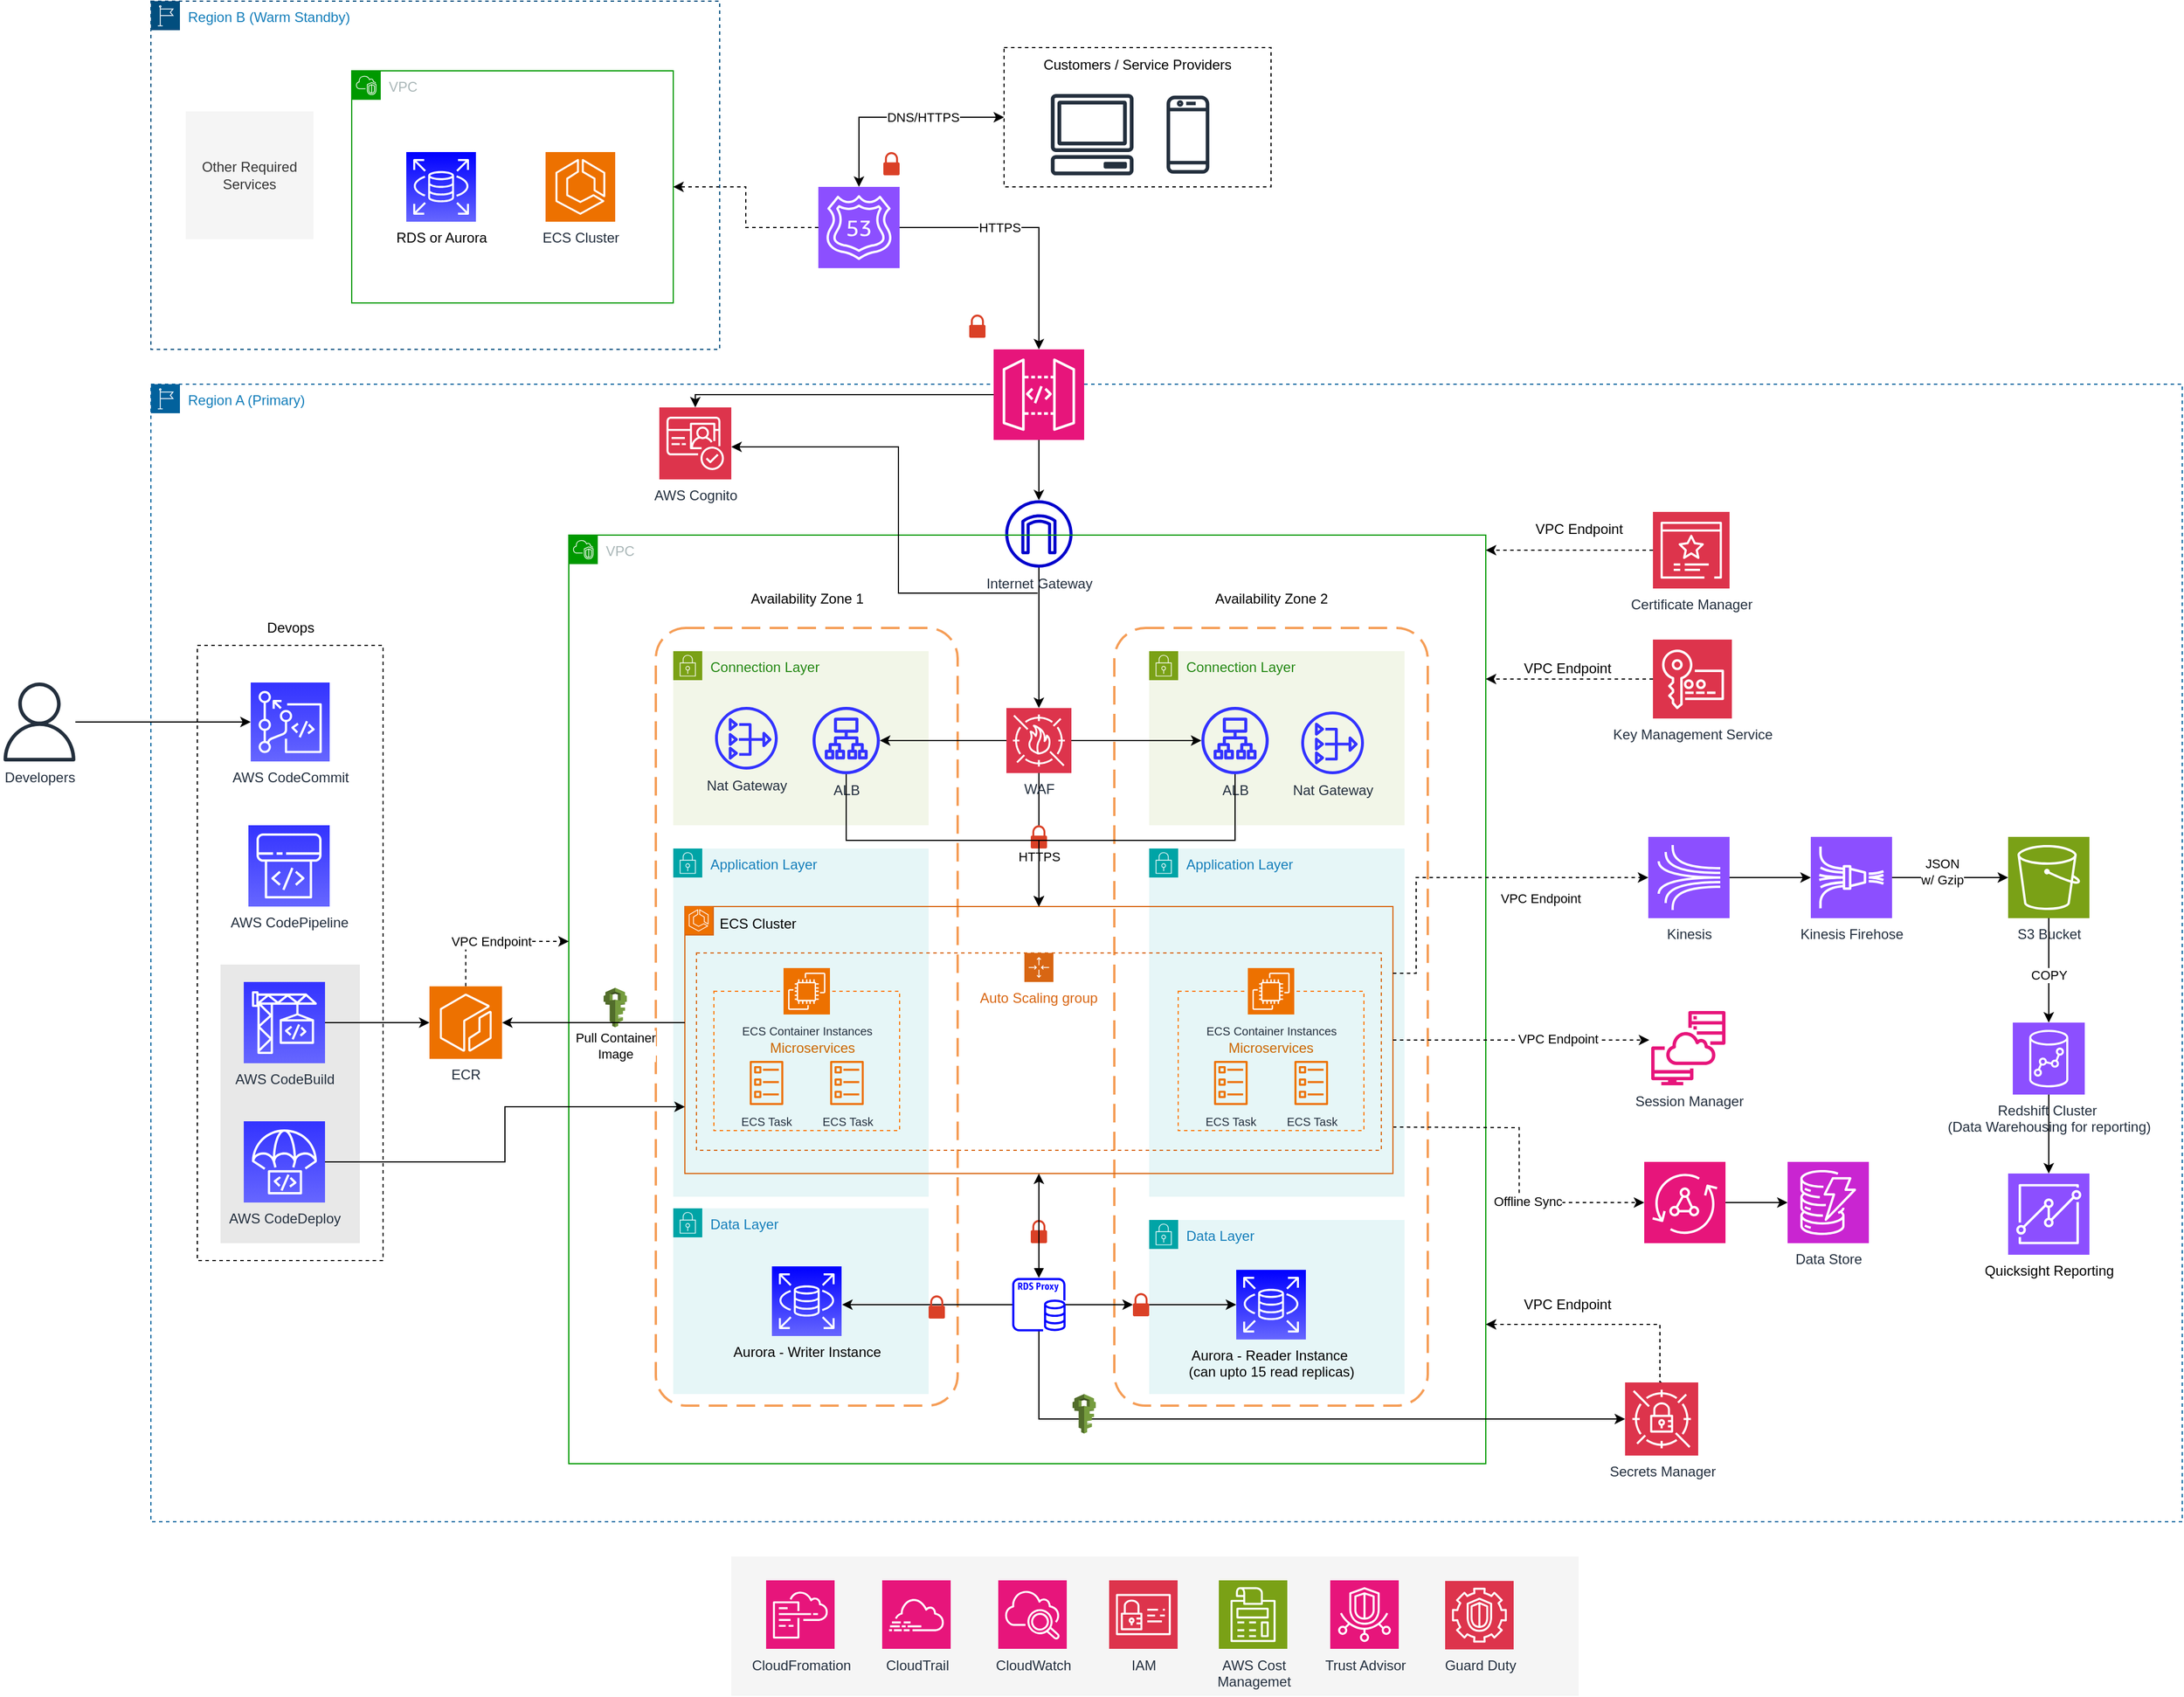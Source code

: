 <mxfile version="24.7.17">
  <diagram name="Page-1" id="JOxkyo4Vb48CfmVMjy2K">
    <mxGraphModel dx="1434" dy="1892" grid="1" gridSize="10" guides="1" tooltips="1" connect="1" arrows="1" fold="1" page="1" pageScale="1" pageWidth="850" pageHeight="1100" math="0" shadow="0">
      <root>
        <mxCell id="0" />
        <mxCell id="1" parent="0" />
        <mxCell id="igjMNasGhxhWualyUDFI-5" value="Region A (Primary)" style="points=[[0,0],[0.25,0],[0.5,0],[0.75,0],[1,0],[1,0.25],[1,0.5],[1,0.75],[1,1],[0.75,1],[0.5,1],[0.25,1],[0,1],[0,0.75],[0,0.5],[0,0.25]];outlineConnect=0;gradientColor=none;html=1;whiteSpace=wrap;fontSize=12;fontStyle=0;container=1;pointerEvents=0;collapsible=0;recursiveResize=0;shape=mxgraph.aws4.group;grIcon=mxgraph.aws4.group_region;strokeColor=#02619c;fillColor=none;verticalAlign=top;align=left;spacingLeft=30;fontColor=#147EBA;dashed=1;" parent="1" vertex="1">
          <mxGeometry x="310" y="90" width="1750" height="980" as="geometry" />
        </mxCell>
        <mxCell id="igjMNasGhxhWualyUDFI-188" value="" style="rounded=0;whiteSpace=wrap;html=1;strokeColor=none;fillColor=#E8E8E8;" parent="igjMNasGhxhWualyUDFI-5" vertex="1">
          <mxGeometry x="60" y="500" width="120" height="240" as="geometry" />
        </mxCell>
        <mxCell id="igjMNasGhxhWualyUDFI-176" value="" style="group" parent="igjMNasGhxhWualyUDFI-5" vertex="1" connectable="0">
          <mxGeometry x="360" y="20" width="1310" height="910" as="geometry" />
        </mxCell>
        <mxCell id="igjMNasGhxhWualyUDFI-95" style="edgeStyle=orthogonalEdgeStyle;rounded=0;orthogonalLoop=1;jettySize=auto;html=1;entryX=0.5;entryY=0;entryDx=0;entryDy=0;entryPerimeter=0;" parent="igjMNasGhxhWualyUDFI-176" source="igjMNasGhxhWualyUDFI-92" target="igjMNasGhxhWualyUDFI-93" edge="1">
          <mxGeometry relative="1" as="geometry">
            <mxPoint x="405" y="236.001" as="targetPoint" />
            <Array as="points" />
          </mxGeometry>
        </mxCell>
        <mxCell id="igjMNasGhxhWualyUDFI-92" value="Internet Gateway" style="sketch=0;outlineConnect=0;fontColor=#232F3E;gradientColor=none;fillColor=#0000CC;strokeColor=none;dashed=0;verticalLabelPosition=bottom;verticalAlign=top;align=center;html=1;fontSize=12;fontStyle=0;aspect=fixed;pointerEvents=1;shape=mxgraph.aws4.internet_gateway;" parent="igjMNasGhxhWualyUDFI-176" vertex="1">
          <mxGeometry x="376" y="80" width="58" height="58" as="geometry" />
        </mxCell>
        <mxCell id="igjMNasGhxhWualyUDFI-6" value="VPC" style="points=[[0,0],[0.25,0],[0.5,0],[0.75,0],[1,0],[1,0.25],[1,0.5],[1,0.75],[1,1],[0.75,1],[0.5,1],[0.25,1],[0,1],[0,0.75],[0,0.5],[0,0.25]];outlineConnect=0;gradientColor=none;html=1;whiteSpace=wrap;fontSize=12;fontStyle=0;container=1;pointerEvents=0;collapsible=0;recursiveResize=0;shape=mxgraph.aws4.group;grIcon=mxgraph.aws4.group_vpc2;strokeColor=#009900;fillColor=none;verticalAlign=top;align=left;spacingLeft=30;fontColor=#AAB7B8;dashed=0;" parent="igjMNasGhxhWualyUDFI-176" vertex="1">
          <mxGeometry y="110" width="790" height="800" as="geometry" />
        </mxCell>
        <mxCell id="igjMNasGhxhWualyUDFI-10" value="" style="rounded=1;arcSize=10;dashed=1;strokeColor=#F59D56;fillColor=none;gradientColor=none;dashPattern=8 4;strokeWidth=2;" parent="igjMNasGhxhWualyUDFI-6" vertex="1">
          <mxGeometry x="470" y="80" width="270" height="670" as="geometry" />
        </mxCell>
        <mxCell id="igjMNasGhxhWualyUDFI-8" value="" style="rounded=1;arcSize=10;dashed=1;strokeColor=#F59D56;fillColor=none;gradientColor=none;dashPattern=8 4;strokeWidth=2;" parent="igjMNasGhxhWualyUDFI-6" vertex="1">
          <mxGeometry x="75" y="80" width="260" height="670" as="geometry" />
        </mxCell>
        <mxCell id="igjMNasGhxhWualyUDFI-9" value="Availability Zone 1" style="text;html=1;align=center;verticalAlign=middle;resizable=0;points=[];autosize=1;strokeColor=none;fillColor=none;" parent="igjMNasGhxhWualyUDFI-6" vertex="1">
          <mxGeometry x="145" y="40" width="120" height="30" as="geometry" />
        </mxCell>
        <mxCell id="igjMNasGhxhWualyUDFI-11" value="Availability Zone 2" style="text;html=1;align=center;verticalAlign=middle;resizable=0;points=[];autosize=1;strokeColor=none;fillColor=none;" parent="igjMNasGhxhWualyUDFI-6" vertex="1">
          <mxGeometry x="545" y="40" width="120" height="30" as="geometry" />
        </mxCell>
        <mxCell id="igjMNasGhxhWualyUDFI-13" value="Application Layer" style="points=[[0,0],[0.25,0],[0.5,0],[0.75,0],[1,0],[1,0.25],[1,0.5],[1,0.75],[1,1],[0.75,1],[0.5,1],[0.25,1],[0,1],[0,0.75],[0,0.5],[0,0.25]];outlineConnect=0;gradientColor=none;html=1;whiteSpace=wrap;fontSize=12;fontStyle=0;container=1;pointerEvents=0;collapsible=0;recursiveResize=0;shape=mxgraph.aws4.group;grIcon=mxgraph.aws4.group_security_group;grStroke=0;strokeColor=#00A4A6;fillColor=#E6F6F7;verticalAlign=top;align=left;spacingLeft=30;fontColor=#147EBA;dashed=0;" parent="igjMNasGhxhWualyUDFI-6" vertex="1">
          <mxGeometry x="90" y="270" width="220" height="300" as="geometry" />
        </mxCell>
        <mxCell id="igjMNasGhxhWualyUDFI-14" value="Connection Layer" style="points=[[0,0],[0.25,0],[0.5,0],[0.75,0],[1,0],[1,0.25],[1,0.5],[1,0.75],[1,1],[0.75,1],[0.5,1],[0.25,1],[0,1],[0,0.75],[0,0.5],[0,0.25]];outlineConnect=0;gradientColor=none;html=1;whiteSpace=wrap;fontSize=12;fontStyle=0;container=1;pointerEvents=0;collapsible=0;recursiveResize=0;shape=mxgraph.aws4.group;grIcon=mxgraph.aws4.group_security_group;grStroke=0;strokeColor=#7AA116;fillColor=#F2F6E8;verticalAlign=top;align=left;spacingLeft=30;fontColor=#248814;dashed=0;" parent="igjMNasGhxhWualyUDFI-6" vertex="1">
          <mxGeometry x="90" y="100" width="220" height="150" as="geometry" />
        </mxCell>
        <mxCell id="igjMNasGhxhWualyUDFI-73" value="Nat Gateway" style="sketch=0;outlineConnect=0;fontColor=#232F3E;gradientColor=none;fillColor=#3333FF;strokeColor=none;dashed=0;verticalLabelPosition=bottom;verticalAlign=top;align=center;html=1;fontSize=12;fontStyle=0;aspect=fixed;pointerEvents=1;shape=mxgraph.aws4.nat_gateway;" parent="igjMNasGhxhWualyUDFI-14" vertex="1">
          <mxGeometry x="36" y="48" width="54" height="54" as="geometry" />
        </mxCell>
        <mxCell id="igjMNasGhxhWualyUDFI-15" value="Data Layer" style="points=[[0,0],[0.25,0],[0.5,0],[0.75,0],[1,0],[1,0.25],[1,0.5],[1,0.75],[1,1],[0.75,1],[0.5,1],[0.25,1],[0,1],[0,0.75],[0,0.5],[0,0.25]];outlineConnect=0;gradientColor=none;html=1;whiteSpace=wrap;fontSize=12;fontStyle=0;container=1;pointerEvents=0;collapsible=0;recursiveResize=0;shape=mxgraph.aws4.group;grIcon=mxgraph.aws4.group_security_group;grStroke=0;strokeColor=#00A4A6;fillColor=#E6F6F7;verticalAlign=top;align=left;spacingLeft=30;fontColor=#147EBA;dashed=0;" parent="igjMNasGhxhWualyUDFI-6" vertex="1">
          <mxGeometry x="90" y="580" width="220" height="160" as="geometry" />
        </mxCell>
        <mxCell id="igjMNasGhxhWualyUDFI-17" value="Connection Layer" style="points=[[0,0],[0.25,0],[0.5,0],[0.75,0],[1,0],[1,0.25],[1,0.5],[1,0.75],[1,1],[0.75,1],[0.5,1],[0.25,1],[0,1],[0,0.75],[0,0.5],[0,0.25]];outlineConnect=0;gradientColor=none;html=1;whiteSpace=wrap;fontSize=12;fontStyle=0;container=1;pointerEvents=0;collapsible=0;recursiveResize=0;shape=mxgraph.aws4.group;grIcon=mxgraph.aws4.group_security_group;grStroke=0;strokeColor=#7AA116;fillColor=#F2F6E8;verticalAlign=top;align=left;spacingLeft=30;fontColor=#248814;dashed=0;" parent="igjMNasGhxhWualyUDFI-6" vertex="1">
          <mxGeometry x="500" y="100" width="220" height="150" as="geometry" />
        </mxCell>
        <mxCell id="igjMNasGhxhWualyUDFI-16" value="Application Layer" style="points=[[0,0],[0.25,0],[0.5,0],[0.75,0],[1,0],[1,0.25],[1,0.5],[1,0.75],[1,1],[0.75,1],[0.5,1],[0.25,1],[0,1],[0,0.75],[0,0.5],[0,0.25]];outlineConnect=0;gradientColor=none;html=1;whiteSpace=wrap;fontSize=12;fontStyle=0;container=1;pointerEvents=0;collapsible=0;recursiveResize=0;shape=mxgraph.aws4.group;grIcon=mxgraph.aws4.group_security_group;grStroke=0;strokeColor=#00A4A6;fillColor=#E6F6F7;verticalAlign=top;align=left;spacingLeft=30;fontColor=#147EBA;dashed=0;" parent="igjMNasGhxhWualyUDFI-6" vertex="1">
          <mxGeometry x="500" y="270" width="220" height="300" as="geometry" />
        </mxCell>
        <mxCell id="igjMNasGhxhWualyUDFI-18" value="Data Layer" style="points=[[0,0],[0.25,0],[0.5,0],[0.75,0],[1,0],[1,0.25],[1,0.5],[1,0.75],[1,1],[0.75,1],[0.5,1],[0.25,1],[0,1],[0,0.75],[0,0.5],[0,0.25]];outlineConnect=0;gradientColor=none;html=1;whiteSpace=wrap;fontSize=12;fontStyle=0;container=1;pointerEvents=0;collapsible=0;recursiveResize=0;shape=mxgraph.aws4.group;grIcon=mxgraph.aws4.group_security_group;grStroke=0;strokeColor=#00A4A6;fillColor=#E6F6F7;verticalAlign=top;align=left;spacingLeft=30;fontColor=#147EBA;dashed=0;" parent="igjMNasGhxhWualyUDFI-6" vertex="1">
          <mxGeometry x="500" y="590" width="220" height="150" as="geometry" />
        </mxCell>
        <mxCell id="igjMNasGhxhWualyUDFI-165" value="&lt;span style=&quot;color: rgb(0, 0, 0);&quot;&gt;Aurora - Reader Instance&amp;nbsp;&lt;/span&gt;&lt;div style=&quot;color: rgb(0, 0, 0);&quot;&gt;(can upto 15 read replicas)&lt;/div&gt;" style="sketch=0;points=[[0,0,0],[0.25,0,0],[0.5,0,0],[0.75,0,0],[1,0,0],[0,1,0],[0.25,1,0],[0.5,1,0],[0.75,1,0],[1,1,0],[0,0.25,0],[0,0.5,0],[0,0.75,0],[1,0.25,0],[1,0.5,0],[1,0.75,0]];outlineConnect=0;fontColor=#232F3E;fillColor=#0000FF;strokeColor=#ffffff;dashed=0;verticalLabelPosition=bottom;verticalAlign=top;align=center;html=1;fontSize=12;fontStyle=0;aspect=fixed;shape=mxgraph.aws4.resourceIcon;resIcon=mxgraph.aws4.rds;gradientColor=#6666FF;" parent="igjMNasGhxhWualyUDFI-18" vertex="1">
          <mxGeometry x="75" y="43" width="60" height="60" as="geometry" />
        </mxCell>
        <mxCell id="igjMNasGhxhWualyUDFI-21" value="Auto Scaling group" style="points=[[0,0],[0.25,0],[0.5,0],[0.75,0],[1,0],[1,0.25],[1,0.5],[1,0.75],[1,1],[0.75,1],[0.5,1],[0.25,1],[0,1],[0,0.75],[0,0.5],[0,0.25]];outlineConnect=0;gradientColor=none;html=1;whiteSpace=wrap;fontSize=12;fontStyle=0;container=1;pointerEvents=0;collapsible=0;recursiveResize=0;shape=mxgraph.aws4.groupCenter;grIcon=mxgraph.aws4.group_auto_scaling_group;grStroke=1;strokeColor=#D86613;fillColor=none;verticalAlign=top;align=center;fontColor=#D86613;dashed=1;spacingTop=25;" parent="igjMNasGhxhWualyUDFI-6" vertex="1">
          <mxGeometry x="110" y="360" width="590" height="170" as="geometry" />
        </mxCell>
        <mxCell id="igjMNasGhxhWualyUDFI-36" value="" style="group" parent="igjMNasGhxhWualyUDFI-6" vertex="1" connectable="0">
          <mxGeometry x="125" y="373" width="160" height="140" as="geometry" />
        </mxCell>
        <mxCell id="igjMNasGhxhWualyUDFI-35" value="" style="rounded=0;whiteSpace=wrap;html=1;fillColor=none;strokeColor=#fd790d;dashed=1;" parent="igjMNasGhxhWualyUDFI-36" vertex="1">
          <mxGeometry y="20" width="160" height="120" as="geometry" />
        </mxCell>
        <mxCell id="igjMNasGhxhWualyUDFI-19" value="&lt;font style=&quot;font-size: 10px;&quot;&gt;ECS Container Instances&lt;/font&gt;" style="sketch=0;points=[[0,0,0],[0.25,0,0],[0.5,0,0],[0.75,0,0],[1,0,0],[0,1,0],[0.25,1,0],[0.5,1,0],[0.75,1,0],[1,1,0],[0,0.25,0],[0,0.5,0],[0,0.75,0],[1,0.25,0],[1,0.5,0],[1,0.75,0]];outlineConnect=0;fontColor=#232F3E;fillColor=#ED7100;strokeColor=#ffffff;dashed=0;verticalLabelPosition=bottom;verticalAlign=top;align=center;html=1;fontSize=12;fontStyle=0;aspect=fixed;shape=mxgraph.aws4.resourceIcon;resIcon=mxgraph.aws4.ec2;" parent="igjMNasGhxhWualyUDFI-36" vertex="1">
          <mxGeometry x="60" width="40" height="40" as="geometry" />
        </mxCell>
        <mxCell id="igjMNasGhxhWualyUDFI-32" value="&lt;font style=&quot;font-size: 10px;&quot;&gt;ECS Task&lt;/font&gt;" style="sketch=0;outlineConnect=0;fontColor=#232F3E;gradientColor=none;fillColor=#ED7100;strokeColor=none;dashed=0;verticalLabelPosition=bottom;verticalAlign=top;align=center;html=1;fontSize=12;fontStyle=0;aspect=fixed;pointerEvents=1;shape=mxgraph.aws4.ecs_task;" parent="igjMNasGhxhWualyUDFI-36" vertex="1">
          <mxGeometry x="30.71" y="80" width="29.29" height="38" as="geometry" />
        </mxCell>
        <mxCell id="igjMNasGhxhWualyUDFI-33" value="&lt;font style=&quot;font-size: 10px;&quot;&gt;ECS Task&lt;/font&gt;" style="sketch=0;outlineConnect=0;fontColor=#232F3E;gradientColor=none;fillColor=#ED7100;strokeColor=none;dashed=0;verticalLabelPosition=bottom;verticalAlign=top;align=center;html=1;fontSize=12;fontStyle=0;aspect=fixed;pointerEvents=1;shape=mxgraph.aws4.ecs_task;" parent="igjMNasGhxhWualyUDFI-36" vertex="1">
          <mxGeometry x="100" y="80" width="29.29" height="38" as="geometry" />
        </mxCell>
        <mxCell id="igjMNasGhxhWualyUDFI-46" value="" style="group" parent="igjMNasGhxhWualyUDFI-6" vertex="1" connectable="0">
          <mxGeometry x="525" y="373" width="160" height="140" as="geometry" />
        </mxCell>
        <mxCell id="igjMNasGhxhWualyUDFI-47" value="" style="rounded=0;whiteSpace=wrap;html=1;fillColor=none;strokeColor=#fd790d;dashed=1;" parent="igjMNasGhxhWualyUDFI-46" vertex="1">
          <mxGeometry y="20" width="160" height="120" as="geometry" />
        </mxCell>
        <mxCell id="igjMNasGhxhWualyUDFI-48" value="&lt;font style=&quot;font-size: 10px;&quot;&gt;ECS Container Instances&lt;/font&gt;" style="sketch=0;points=[[0,0,0],[0.25,0,0],[0.5,0,0],[0.75,0,0],[1,0,0],[0,1,0],[0.25,1,0],[0.5,1,0],[0.75,1,0],[1,1,0],[0,0.25,0],[0,0.5,0],[0,0.75,0],[1,0.25,0],[1,0.5,0],[1,0.75,0]];outlineConnect=0;fontColor=#232F3E;fillColor=#ED7100;strokeColor=#ffffff;dashed=0;verticalLabelPosition=bottom;verticalAlign=top;align=center;html=1;fontSize=12;fontStyle=0;aspect=fixed;shape=mxgraph.aws4.resourceIcon;resIcon=mxgraph.aws4.ec2;" parent="igjMNasGhxhWualyUDFI-46" vertex="1">
          <mxGeometry x="60" width="40" height="40" as="geometry" />
        </mxCell>
        <mxCell id="igjMNasGhxhWualyUDFI-49" value="&lt;font style=&quot;font-size: 10px;&quot;&gt;ECS Task&lt;/font&gt;" style="sketch=0;outlineConnect=0;fontColor=#232F3E;gradientColor=none;fillColor=#ED7100;strokeColor=none;dashed=0;verticalLabelPosition=bottom;verticalAlign=top;align=center;html=1;fontSize=12;fontStyle=0;aspect=fixed;pointerEvents=1;shape=mxgraph.aws4.ecs_task;" parent="igjMNasGhxhWualyUDFI-46" vertex="1">
          <mxGeometry x="30.71" y="80" width="29.29" height="38" as="geometry" />
        </mxCell>
        <mxCell id="igjMNasGhxhWualyUDFI-50" value="&lt;font style=&quot;font-size: 10px;&quot;&gt;ECS Task&lt;/font&gt;" style="sketch=0;outlineConnect=0;fontColor=#232F3E;gradientColor=none;fillColor=#ED7100;strokeColor=none;dashed=0;verticalLabelPosition=bottom;verticalAlign=top;align=center;html=1;fontSize=12;fontStyle=0;aspect=fixed;pointerEvents=1;shape=mxgraph.aws4.ecs_task;" parent="igjMNasGhxhWualyUDFI-46" vertex="1">
          <mxGeometry x="100" y="80" width="29.29" height="38" as="geometry" />
        </mxCell>
        <mxCell id="igjMNasGhxhWualyUDFI-64" style="edgeStyle=orthogonalEdgeStyle;rounded=0;orthogonalLoop=1;jettySize=auto;html=1;" parent="igjMNasGhxhWualyUDFI-6" source="igjMNasGhxhWualyUDFI-63" edge="1">
          <mxGeometry relative="1" as="geometry">
            <mxPoint x="235.5" y="663" as="targetPoint" />
          </mxGeometry>
        </mxCell>
        <mxCell id="igjMNasGhxhWualyUDFI-65" style="edgeStyle=orthogonalEdgeStyle;rounded=0;orthogonalLoop=1;jettySize=auto;html=1;" parent="igjMNasGhxhWualyUDFI-6" source="igjMNasGhxhWualyUDFI-68" edge="1">
          <mxGeometry relative="1" as="geometry">
            <mxPoint x="575" y="663" as="targetPoint" />
          </mxGeometry>
        </mxCell>
        <mxCell id="igjMNasGhxhWualyUDFI-63" value="" style="sketch=0;outlineConnect=0;fontColor=#232F3E;gradientColor=none;fillColor=#0000FF;strokeColor=none;dashed=0;verticalLabelPosition=bottom;verticalAlign=top;align=center;html=1;fontSize=12;fontStyle=0;aspect=fixed;pointerEvents=1;shape=mxgraph.aws4.rds_proxy;" parent="igjMNasGhxhWualyUDFI-6" vertex="1">
          <mxGeometry x="382" y="640" width="46" height="46" as="geometry" />
        </mxCell>
        <mxCell id="igjMNasGhxhWualyUDFI-67" value="" style="sketch=0;pointerEvents=1;shadow=0;dashed=0;html=1;strokeColor=none;labelPosition=center;verticalLabelPosition=bottom;verticalAlign=top;outlineConnect=0;align=center;shape=mxgraph.office.security.lock_protected;fillColor=#DA4026;" parent="igjMNasGhxhWualyUDFI-6" vertex="1">
          <mxGeometry x="398" y="590" width="14" height="20" as="geometry" />
        </mxCell>
        <mxCell id="igjMNasGhxhWualyUDFI-68" value="" style="sketch=0;pointerEvents=1;shadow=0;dashed=0;html=1;strokeColor=none;labelPosition=center;verticalLabelPosition=bottom;verticalAlign=top;outlineConnect=0;align=center;shape=mxgraph.office.security.lock_protected;fillColor=#DA4026;" parent="igjMNasGhxhWualyUDFI-6" vertex="1">
          <mxGeometry x="486" y="653" width="14" height="20" as="geometry" />
        </mxCell>
        <mxCell id="igjMNasGhxhWualyUDFI-69" value="" style="edgeStyle=orthogonalEdgeStyle;rounded=0;orthogonalLoop=1;jettySize=auto;html=1;" parent="igjMNasGhxhWualyUDFI-6" source="igjMNasGhxhWualyUDFI-63" target="igjMNasGhxhWualyUDFI-68" edge="1">
          <mxGeometry relative="1" as="geometry">
            <mxPoint x="988" y="883" as="sourcePoint" />
            <mxPoint x="1140" y="883" as="targetPoint" />
          </mxGeometry>
        </mxCell>
        <mxCell id="igjMNasGhxhWualyUDFI-70" value="" style="sketch=0;pointerEvents=1;shadow=0;dashed=0;html=1;strokeColor=none;labelPosition=center;verticalLabelPosition=bottom;verticalAlign=top;outlineConnect=0;align=center;shape=mxgraph.office.security.lock_protected;fillColor=#DA4026;" parent="igjMNasGhxhWualyUDFI-6" vertex="1">
          <mxGeometry x="310" y="655" width="14" height="20" as="geometry" />
        </mxCell>
        <mxCell id="igjMNasGhxhWualyUDFI-85" value="ECS Cluster" style="text;html=1;align=left;verticalAlign=middle;whiteSpace=wrap;rounded=0;" parent="igjMNasGhxhWualyUDFI-6" vertex="1">
          <mxGeometry x="128" y="320" width="82" height="30" as="geometry" />
        </mxCell>
        <mxCell id="igjMNasGhxhWualyUDFI-90" value="" style="edgeStyle=orthogonalEdgeStyle;rounded=0;orthogonalLoop=1;jettySize=auto;html=1;entryX=0.5;entryY=0;entryDx=0;entryDy=0;endArrow=none;endFill=0;" parent="igjMNasGhxhWualyUDFI-6" source="igjMNasGhxhWualyUDFI-93" target="igjMNasGhxhWualyUDFI-87" edge="1">
          <mxGeometry relative="1" as="geometry">
            <mxPoint x="405" y="183.999" as="sourcePoint" />
            <mxPoint x="965" y="580" as="targetPoint" />
            <Array as="points">
              <mxPoint x="405" y="220" />
              <mxPoint x="405" y="220" />
            </Array>
          </mxGeometry>
        </mxCell>
        <mxCell id="igjMNasGhxhWualyUDFI-87" value="" style="sketch=0;pointerEvents=1;shadow=0;dashed=0;html=1;strokeColor=none;labelPosition=center;verticalLabelPosition=bottom;verticalAlign=top;outlineConnect=0;align=center;shape=mxgraph.office.security.lock_protected;fillColor=#DA4026;" parent="igjMNasGhxhWualyUDFI-6" vertex="1">
          <mxGeometry x="398" y="250" width="14" height="20" as="geometry" />
        </mxCell>
        <mxCell id="igjMNasGhxhWualyUDFI-111" value="ALB" style="sketch=0;outlineConnect=0;fontColor=#232F3E;gradientColor=none;fillColor=#3333FF;strokeColor=none;dashed=0;verticalLabelPosition=bottom;verticalAlign=top;align=center;html=1;fontSize=12;fontStyle=0;aspect=fixed;pointerEvents=1;shape=mxgraph.aws4.application_load_balancer;" parent="igjMNasGhxhWualyUDFI-6" vertex="1">
          <mxGeometry x="210" y="148" width="58" height="58" as="geometry" />
        </mxCell>
        <mxCell id="igjMNasGhxhWualyUDFI-112" value="ALB" style="sketch=0;outlineConnect=0;fontColor=#232F3E;gradientColor=none;fillColor=#3333FF;strokeColor=none;dashed=0;verticalLabelPosition=bottom;verticalAlign=top;align=center;html=1;fontSize=12;fontStyle=0;aspect=fixed;pointerEvents=1;shape=mxgraph.aws4.application_load_balancer;" parent="igjMNasGhxhWualyUDFI-6" vertex="1">
          <mxGeometry x="545" y="148" width="58" height="58" as="geometry" />
        </mxCell>
        <mxCell id="igjMNasGhxhWualyUDFI-119" style="edgeStyle=orthogonalEdgeStyle;rounded=0;orthogonalLoop=1;jettySize=auto;html=1;" parent="igjMNasGhxhWualyUDFI-6" source="igjMNasGhxhWualyUDFI-93" target="igjMNasGhxhWualyUDFI-111" edge="1">
          <mxGeometry relative="1" as="geometry" />
        </mxCell>
        <mxCell id="igjMNasGhxhWualyUDFI-120" style="edgeStyle=orthogonalEdgeStyle;rounded=0;orthogonalLoop=1;jettySize=auto;html=1;exitX=1;exitY=0.5;exitDx=0;exitDy=0;exitPerimeter=0;" parent="igjMNasGhxhWualyUDFI-6" source="igjMNasGhxhWualyUDFI-93" target="igjMNasGhxhWualyUDFI-112" edge="1">
          <mxGeometry relative="1" as="geometry" />
        </mxCell>
        <mxCell id="igjMNasGhxhWualyUDFI-93" value="WAF" style="sketch=0;points=[[0,0,0],[0.25,0,0],[0.5,0,0],[0.75,0,0],[1,0,0],[0,1,0],[0.25,1,0],[0.5,1,0],[0.75,1,0],[1,1,0],[0,0.25,0],[0,0.5,0],[0,0.75,0],[1,0.25,0],[1,0.5,0],[1,0.75,0]];outlineConnect=0;fontColor=#232F3E;fillColor=#DD344C;strokeColor=#ffffff;dashed=0;verticalLabelPosition=bottom;verticalAlign=top;align=center;html=1;fontSize=12;fontStyle=0;aspect=fixed;shape=mxgraph.aws4.resourceIcon;resIcon=mxgraph.aws4.waf;" parent="igjMNasGhxhWualyUDFI-6" vertex="1">
          <mxGeometry x="377" y="149" width="56" height="56" as="geometry" />
        </mxCell>
        <mxCell id="igjMNasGhxhWualyUDFI-74" value="Nat Gateway" style="sketch=0;outlineConnect=0;fontColor=#232F3E;gradientColor=none;fillColor=#3333FF;strokeColor=none;dashed=0;verticalLabelPosition=bottom;verticalAlign=top;align=center;html=1;fontSize=12;fontStyle=0;aspect=fixed;pointerEvents=1;shape=mxgraph.aws4.nat_gateway;" parent="igjMNasGhxhWualyUDFI-6" vertex="1">
          <mxGeometry x="631" y="152" width="54" height="54" as="geometry" />
        </mxCell>
        <mxCell id="igjMNasGhxhWualyUDFI-163" value="&lt;span style=&quot;color: rgb(0, 0, 0);&quot;&gt;Aurora - Writer Instance&lt;/span&gt;" style="sketch=0;points=[[0,0,0],[0.25,0,0],[0.5,0,0],[0.75,0,0],[1,0,0],[0,1,0],[0.25,1,0],[0.5,1,0],[0.75,1,0],[1,1,0],[0,0.25,0],[0,0.5,0],[0,0.75,0],[1,0.25,0],[1,0.5,0],[1,0.75,0]];outlineConnect=0;fontColor=#232F3E;fillColor=#0000FF;strokeColor=#ffffff;dashed=0;verticalLabelPosition=bottom;verticalAlign=top;align=center;html=1;fontSize=12;fontStyle=0;aspect=fixed;shape=mxgraph.aws4.resourceIcon;resIcon=mxgraph.aws4.rds;gradientColor=#6666FF;" parent="igjMNasGhxhWualyUDFI-6" vertex="1">
          <mxGeometry x="175" y="630" width="60" height="60" as="geometry" />
        </mxCell>
        <mxCell id="JIKf8fJztSCwJzfDre9d-3" style="edgeStyle=orthogonalEdgeStyle;rounded=0;orthogonalLoop=1;jettySize=auto;html=1;exitX=1;exitY=0.5;exitDx=0;exitDy=0;entryX=0;entryY=0.5;entryDx=0;entryDy=0;entryPerimeter=0;dashed=1;" parent="igjMNasGhxhWualyUDFI-6" target="JIKf8fJztSCwJzfDre9d-2" edge="1">
          <mxGeometry relative="1" as="geometry">
            <mxPoint x="710" y="510" as="sourcePoint" />
            <mxPoint x="931" y="510" as="targetPoint" />
          </mxGeometry>
        </mxCell>
        <mxCell id="JIKf8fJztSCwJzfDre9d-4" value="&lt;span style=&quot;color: rgba(0, 0, 0, 0); font-family: monospace; font-size: 0px; text-align: start; background-color: rgb(251, 251, 251);&quot;&gt;%3CmxGraphModel%3E%3Croot%3E%3CmxCell%20id%3D%220%22%2F%3E%3CmxCell%20id%3D%221%22%20parent%3D%220%22%2F%3E%3CmxCell%20id%3D%222%22%20value%3D%22VPC%20Endpoint%22%20style%3D%22edgeLabel%3Bhtml%3D1%3Balign%3Dcenter%3BverticalAlign%3Dmiddle%3Bresizable%3D0%3Bpoints%3D%5B%5D%3B%22%20vertex%3D%221%22%20connectable%3D%220%22%20parent%3D%221%22%3E%3CmxGeometry%20x%3D%221399.0%22%20y%3D%22537.333%22%20as%3D%22geometry%22%2F%3E%3C%2FmxCell%3E%3C%2Froot%3E%3C%2FmxGraphModel%3E&lt;/span&gt;" style="edgeLabel;html=1;align=center;verticalAlign=middle;resizable=0;points=[];" parent="JIKf8fJztSCwJzfDre9d-3" vertex="1" connectable="0">
          <mxGeometry x="0.218" y="2" relative="1" as="geometry">
            <mxPoint x="9" y="2" as="offset" />
          </mxGeometry>
        </mxCell>
        <mxCell id="JIKf8fJztSCwJzfDre9d-5" value="Offline Sync" style="edgeLabel;html=1;align=center;verticalAlign=middle;resizable=0;points=[];" parent="JIKf8fJztSCwJzfDre9d-3" vertex="1" connectable="0">
          <mxGeometry x="0.286" y="1" relative="1" as="geometry">
            <mxPoint as="offset" />
          </mxGeometry>
        </mxCell>
        <mxCell id="igjMNasGhxhWualyUDFI-96" value="AWS Cognito" style="sketch=0;points=[[0,0,0],[0.25,0,0],[0.5,0,0],[0.75,0,0],[1,0,0],[0,1,0],[0.25,1,0],[0.5,1,0],[0.75,1,0],[1,1,0],[0,0.25,0],[0,0.5,0],[0,0.75,0],[1,0.25,0],[1,0.5,0],[1,0.75,0]];outlineConnect=0;fontColor=#232F3E;fillColor=#DD344C;strokeColor=#ffffff;dashed=0;verticalLabelPosition=bottom;verticalAlign=top;align=center;html=1;fontSize=12;fontStyle=0;aspect=fixed;shape=mxgraph.aws4.resourceIcon;resIcon=mxgraph.aws4.cognito;" parent="igjMNasGhxhWualyUDFI-176" vertex="1">
          <mxGeometry x="78" width="62" height="62" as="geometry" />
        </mxCell>
        <mxCell id="igjMNasGhxhWualyUDFI-126" style="edgeStyle=orthogonalEdgeStyle;rounded=0;orthogonalLoop=1;jettySize=auto;html=1;exitX=0.5;exitY=0;exitDx=0;exitDy=0;exitPerimeter=0;dashed=1;" parent="igjMNasGhxhWualyUDFI-176" source="igjMNasGhxhWualyUDFI-123" target="igjMNasGhxhWualyUDFI-6" edge="1">
          <mxGeometry relative="1" as="geometry">
            <Array as="points">
              <mxPoint x="940" y="840" />
              <mxPoint x="940" y="790" />
            </Array>
          </mxGeometry>
        </mxCell>
        <mxCell id="igjMNasGhxhWualyUDFI-123" value="Secrets Manager" style="sketch=0;points=[[0,0,0],[0.25,0,0],[0.5,0,0],[0.75,0,0],[1,0,0],[0,1,0],[0.25,1,0],[0.5,1,0],[0.75,1,0],[1,1,0],[0,0.25,0],[0,0.5,0],[0,0.75,0],[1,0.25,0],[1,0.5,0],[1,0.75,0]];outlineConnect=0;fontColor=#232F3E;fillColor=#DD344C;strokeColor=#ffffff;dashed=0;verticalLabelPosition=bottom;verticalAlign=top;align=center;html=1;fontSize=12;fontStyle=0;aspect=fixed;shape=mxgraph.aws4.resourceIcon;resIcon=mxgraph.aws4.secrets_manager;" parent="igjMNasGhxhWualyUDFI-176" vertex="1">
          <mxGeometry x="910" y="840" width="63" height="63" as="geometry" />
        </mxCell>
        <mxCell id="igjMNasGhxhWualyUDFI-127" value="VPC Endpoint" style="text;html=1;align=center;verticalAlign=middle;resizable=0;points=[];autosize=1;strokeColor=none;fillColor=none;" parent="igjMNasGhxhWualyUDFI-176" vertex="1">
          <mxGeometry x="810" y="758" width="100" height="30" as="geometry" />
        </mxCell>
        <mxCell id="igjMNasGhxhWualyUDFI-128" style="edgeStyle=orthogonalEdgeStyle;rounded=0;orthogonalLoop=1;jettySize=auto;html=1;entryX=0;entryY=0.5;entryDx=0;entryDy=0;entryPerimeter=0;" parent="igjMNasGhxhWualyUDFI-176" source="igjMNasGhxhWualyUDFI-63" target="igjMNasGhxhWualyUDFI-123" edge="1">
          <mxGeometry relative="1" as="geometry">
            <Array as="points">
              <mxPoint x="405" y="872" />
            </Array>
          </mxGeometry>
        </mxCell>
        <mxCell id="igjMNasGhxhWualyUDFI-136" style="edgeStyle=orthogonalEdgeStyle;rounded=0;orthogonalLoop=1;jettySize=auto;html=1;exitX=0;exitY=0.5;exitDx=0;exitDy=0;exitPerimeter=0;dashed=1;" parent="igjMNasGhxhWualyUDFI-176" source="igjMNasGhxhWualyUDFI-133" edge="1">
          <mxGeometry relative="1" as="geometry">
            <Array as="points">
              <mxPoint x="870" y="234" />
              <mxPoint x="870" y="234" />
            </Array>
            <mxPoint x="790" y="234.0" as="targetPoint" />
          </mxGeometry>
        </mxCell>
        <mxCell id="igjMNasGhxhWualyUDFI-133" value="Key Management Service" style="sketch=0;points=[[0,0,0],[0.25,0,0],[0.5,0,0],[0.75,0,0],[1,0,0],[0,1,0],[0.25,1,0],[0.5,1,0],[0.75,1,0],[1,1,0],[0,0.25,0],[0,0.5,0],[0,0.75,0],[1,0.25,0],[1,0.5,0],[1,0.75,0]];outlineConnect=0;fontColor=#232F3E;fillColor=#DD344C;strokeColor=#ffffff;dashed=0;verticalLabelPosition=bottom;verticalAlign=top;align=center;html=1;fontSize=12;fontStyle=0;aspect=fixed;shape=mxgraph.aws4.resourceIcon;resIcon=mxgraph.aws4.key_management_service;" parent="igjMNasGhxhWualyUDFI-176" vertex="1">
          <mxGeometry x="934" y="200" width="68" height="68" as="geometry" />
        </mxCell>
        <mxCell id="igjMNasGhxhWualyUDFI-135" value="VPC Endpoint" style="text;html=1;align=center;verticalAlign=middle;resizable=0;points=[];autosize=1;strokeColor=none;fillColor=none;" parent="igjMNasGhxhWualyUDFI-176" vertex="1">
          <mxGeometry x="810" y="210" width="100" height="30" as="geometry" />
        </mxCell>
        <mxCell id="igjMNasGhxhWualyUDFI-140" style="edgeStyle=orthogonalEdgeStyle;rounded=0;orthogonalLoop=1;jettySize=auto;html=1;dashed=1;" parent="igjMNasGhxhWualyUDFI-176" source="igjMNasGhxhWualyUDFI-139" edge="1">
          <mxGeometry relative="1" as="geometry">
            <Array as="points">
              <mxPoint x="900" y="123" />
              <mxPoint x="900" y="123" />
            </Array>
            <mxPoint x="790" y="123" as="targetPoint" />
          </mxGeometry>
        </mxCell>
        <mxCell id="igjMNasGhxhWualyUDFI-139" value="Certificate Manager" style="sketch=0;points=[[0,0,0],[0.25,0,0],[0.5,0,0],[0.75,0,0],[1,0,0],[0,1,0],[0.25,1,0],[0.5,1,0],[0.75,1,0],[1,1,0],[0,0.25,0],[0,0.5,0],[0,0.75,0],[1,0.25,0],[1,0.5,0],[1,0.75,0]];outlineConnect=0;fontColor=#232F3E;fillColor=#DD344C;strokeColor=#ffffff;dashed=0;verticalLabelPosition=bottom;verticalAlign=top;align=center;html=1;fontSize=12;fontStyle=0;aspect=fixed;shape=mxgraph.aws4.resourceIcon;resIcon=mxgraph.aws4.certificate_manager_3;" parent="igjMNasGhxhWualyUDFI-176" vertex="1">
          <mxGeometry x="934" y="90" width="66" height="66" as="geometry" />
        </mxCell>
        <mxCell id="igjMNasGhxhWualyUDFI-141" value="VPC Endpoint" style="text;html=1;align=center;verticalAlign=middle;resizable=0;points=[];autosize=1;strokeColor=none;fillColor=none;" parent="igjMNasGhxhWualyUDFI-176" vertex="1">
          <mxGeometry x="820" y="90" width="100" height="30" as="geometry" />
        </mxCell>
        <mxCell id="igjMNasGhxhWualyUDFI-142" value="Kinesis" style="sketch=0;points=[[0,0,0],[0.25,0,0],[0.5,0,0],[0.75,0,0],[1,0,0],[0,1,0],[0.25,1,0],[0.5,1,0],[0.75,1,0],[1,1,0],[0,0.25,0],[0,0.5,0],[0,0.75,0],[1,0.25,0],[1,0.5,0],[1,0.75,0]];outlineConnect=0;fontColor=#232F3E;fillColor=#8C4FFF;strokeColor=#ffffff;dashed=0;verticalLabelPosition=bottom;verticalAlign=top;align=center;html=1;fontSize=12;fontStyle=0;aspect=fixed;shape=mxgraph.aws4.resourceIcon;resIcon=mxgraph.aws4.kinesis;" parent="igjMNasGhxhWualyUDFI-176" vertex="1">
          <mxGeometry x="930" y="370" width="70" height="70" as="geometry" />
        </mxCell>
        <mxCell id="igjMNasGhxhWualyUDFI-152" value="JSON&lt;div&gt;w/ Gzip&lt;/div&gt;" style="edgeStyle=orthogonalEdgeStyle;rounded=0;orthogonalLoop=1;jettySize=auto;html=1;" parent="igjMNasGhxhWualyUDFI-176" source="igjMNasGhxhWualyUDFI-147" target="igjMNasGhxhWualyUDFI-151" edge="1">
          <mxGeometry x="-0.143" y="5" relative="1" as="geometry">
            <Array as="points">
              <mxPoint x="1170" y="405" />
              <mxPoint x="1170" y="405" />
            </Array>
            <mxPoint as="offset" />
          </mxGeometry>
        </mxCell>
        <mxCell id="igjMNasGhxhWualyUDFI-147" value="Kinesis Firehose" style="sketch=0;points=[[0,0,0],[0.25,0,0],[0.5,0,0],[0.75,0,0],[1,0,0],[0,1,0],[0.25,1,0],[0.5,1,0],[0.75,1,0],[1,1,0],[0,0.25,0],[0,0.5,0],[0,0.75,0],[1,0.25,0],[1,0.5,0],[1,0.75,0]];outlineConnect=0;fontColor=#232F3E;fillColor=#8C4FFF;strokeColor=#ffffff;dashed=0;verticalLabelPosition=bottom;verticalAlign=top;align=center;html=1;fontSize=12;fontStyle=0;aspect=fixed;shape=mxgraph.aws4.resourceIcon;resIcon=mxgraph.aws4.kinesis_data_firehose;" parent="igjMNasGhxhWualyUDFI-176" vertex="1">
          <mxGeometry x="1070" y="370" width="70" height="70" as="geometry" />
        </mxCell>
        <mxCell id="igjMNasGhxhWualyUDFI-148" style="edgeStyle=orthogonalEdgeStyle;rounded=0;orthogonalLoop=1;jettySize=auto;html=1;exitX=1;exitY=0.5;exitDx=0;exitDy=0;exitPerimeter=0;entryX=0;entryY=0.5;entryDx=0;entryDy=0;entryPerimeter=0;" parent="igjMNasGhxhWualyUDFI-176" source="igjMNasGhxhWualyUDFI-142" target="igjMNasGhxhWualyUDFI-147" edge="1">
          <mxGeometry relative="1" as="geometry" />
        </mxCell>
        <mxCell id="igjMNasGhxhWualyUDFI-151" value="S3 Bucket" style="sketch=0;points=[[0,0,0],[0.25,0,0],[0.5,0,0],[0.75,0,0],[1,0,0],[0,1,0],[0.25,1,0],[0.5,1,0],[0.75,1,0],[1,1,0],[0,0.25,0],[0,0.5,0],[0,0.75,0],[1,0.25,0],[1,0.5,0],[1,0.75,0]];outlineConnect=0;fontColor=#232F3E;fillColor=#7AA116;strokeColor=#ffffff;dashed=0;verticalLabelPosition=bottom;verticalAlign=top;align=center;html=1;fontSize=12;fontStyle=0;aspect=fixed;shape=mxgraph.aws4.resourceIcon;resIcon=mxgraph.aws4.s3;" parent="igjMNasGhxhWualyUDFI-176" vertex="1">
          <mxGeometry x="1240" y="370" width="70" height="70" as="geometry" />
        </mxCell>
        <mxCell id="igjMNasGhxhWualyUDFI-159" value="Redshift Cluster&amp;nbsp;&lt;div&gt;(Data Warehousing for reporting)&lt;/div&gt;" style="sketch=0;points=[[0,0,0],[0.25,0,0],[0.5,0,0],[0.75,0,0],[1,0,0],[0,1,0],[0.25,1,0],[0.5,1,0],[0.75,1,0],[1,1,0],[0,0.25,0],[0,0.5,0],[0,0.75,0],[1,0.25,0],[1,0.5,0],[1,0.75,0]];outlineConnect=0;fontColor=#232F3E;fillColor=#8C4FFF;strokeColor=#ffffff;dashed=0;verticalLabelPosition=bottom;verticalAlign=top;align=center;html=1;fontSize=12;fontStyle=0;aspect=fixed;shape=mxgraph.aws4.resourceIcon;resIcon=mxgraph.aws4.redshift;" parent="igjMNasGhxhWualyUDFI-176" vertex="1">
          <mxGeometry x="1244" y="530" width="62" height="62" as="geometry" />
        </mxCell>
        <mxCell id="igjMNasGhxhWualyUDFI-160" style="edgeStyle=orthogonalEdgeStyle;rounded=0;orthogonalLoop=1;jettySize=auto;html=1;entryX=0.5;entryY=0;entryDx=0;entryDy=0;entryPerimeter=0;" parent="igjMNasGhxhWualyUDFI-176" source="igjMNasGhxhWualyUDFI-151" target="igjMNasGhxhWualyUDFI-159" edge="1">
          <mxGeometry relative="1" as="geometry" />
        </mxCell>
        <mxCell id="igjMNasGhxhWualyUDFI-161" value="COPY" style="edgeLabel;html=1;align=center;verticalAlign=middle;resizable=0;points=[];" parent="igjMNasGhxhWualyUDFI-160" vertex="1" connectable="0">
          <mxGeometry x="0.074" relative="1" as="geometry">
            <mxPoint as="offset" />
          </mxGeometry>
        </mxCell>
        <mxCell id="igjMNasGhxhWualyUDFI-162" style="edgeStyle=orthogonalEdgeStyle;rounded=0;orthogonalLoop=1;jettySize=auto;html=1;entryX=0.5;entryY=0;entryDx=0;entryDy=0;entryPerimeter=0;" parent="igjMNasGhxhWualyUDFI-176" source="igjMNasGhxhWualyUDFI-159" edge="1">
          <mxGeometry relative="1" as="geometry">
            <mxPoint x="1275" y="660" as="targetPoint" />
          </mxGeometry>
        </mxCell>
        <mxCell id="igjMNasGhxhWualyUDFI-166" value="&lt;span style=&quot;color: rgb(0, 0, 0);&quot;&gt;Quicksight Reporting&lt;/span&gt;" style="sketch=0;points=[[0,0,0],[0.25,0,0],[0.5,0,0],[0.75,0,0],[1,0,0],[0,1,0],[0.25,1,0],[0.5,1,0],[0.75,1,0],[1,1,0],[0,0.25,0],[0,0.5,0],[0,0.75,0],[1,0.25,0],[1,0.5,0],[1,0.75,0]];outlineConnect=0;fontColor=#232F3E;fillColor=#8C4FFF;strokeColor=#ffffff;dashed=0;verticalLabelPosition=bottom;verticalAlign=top;align=center;html=1;fontSize=12;fontStyle=0;aspect=fixed;shape=mxgraph.aws4.resourceIcon;resIcon=mxgraph.aws4.quicksight;" parent="igjMNasGhxhWualyUDFI-176" vertex="1">
          <mxGeometry x="1240" y="660" width="70" height="70" as="geometry" />
        </mxCell>
        <mxCell id="igjMNasGhxhWualyUDFI-170" value="Session Manager" style="sketch=0;outlineConnect=0;fontColor=#232F3E;gradientColor=none;fillColor=#E7157B;strokeColor=none;dashed=0;verticalLabelPosition=bottom;verticalAlign=top;align=center;html=1;fontSize=12;fontStyle=0;aspect=fixed;pointerEvents=1;shape=mxgraph.aws4.systems_manager_session_manager;" parent="igjMNasGhxhWualyUDFI-176" vertex="1">
          <mxGeometry x="932.5" y="520" width="64" height="64" as="geometry" />
        </mxCell>
        <mxCell id="igjMNasGhxhWualyUDFI-100" value="" style="endArrow=classic;html=1;rounded=0;entryX=1;entryY=0.5;entryDx=0;entryDy=0;entryPerimeter=0;" parent="igjMNasGhxhWualyUDFI-176" edge="1">
          <mxGeometry width="50" height="50" relative="1" as="geometry">
            <mxPoint x="404" y="160" as="sourcePoint" />
            <mxPoint x="140" y="34" as="targetPoint" />
            <Array as="points">
              <mxPoint x="284" y="160" />
              <mxPoint x="284" y="34" />
            </Array>
          </mxGeometry>
        </mxCell>
        <mxCell id="igjMNasGhxhWualyUDFI-194" value="" style="outlineConnect=0;dashed=0;verticalLabelPosition=bottom;verticalAlign=top;align=center;html=1;shape=mxgraph.aws3.iam;fillColor=#759C3E;gradientColor=none;" parent="igjMNasGhxhWualyUDFI-176" vertex="1">
          <mxGeometry x="30" y="500" width="20" height="34" as="geometry" />
        </mxCell>
        <mxCell id="igjMNasGhxhWualyUDFI-264" value="" style="outlineConnect=0;dashed=0;verticalLabelPosition=bottom;verticalAlign=top;align=center;html=1;shape=mxgraph.aws3.iam;fillColor=#759C3E;gradientColor=none;" parent="igjMNasGhxhWualyUDFI-176" vertex="1">
          <mxGeometry x="434" y="850" width="20" height="34" as="geometry" />
        </mxCell>
        <mxCell id="JIKf8fJztSCwJzfDre9d-9" style="edgeStyle=orthogonalEdgeStyle;rounded=0;orthogonalLoop=1;jettySize=auto;html=1;" parent="igjMNasGhxhWualyUDFI-176" source="JIKf8fJztSCwJzfDre9d-2" target="JIKf8fJztSCwJzfDre9d-8" edge="1">
          <mxGeometry relative="1" as="geometry" />
        </mxCell>
        <mxCell id="JIKf8fJztSCwJzfDre9d-2" value="" style="sketch=0;points=[[0,0,0],[0.25,0,0],[0.5,0,0],[0.75,0,0],[1,0,0],[0,1,0],[0.25,1,0],[0.5,1,0],[0.75,1,0],[1,1,0],[0,0.25,0],[0,0.5,0],[0,0.75,0],[1,0.25,0],[1,0.5,0],[1,0.75,0]];outlineConnect=0;fontColor=#232F3E;fillColor=#E7157B;strokeColor=#ffffff;dashed=0;verticalLabelPosition=bottom;verticalAlign=top;align=center;html=1;fontSize=12;fontStyle=0;aspect=fixed;shape=mxgraph.aws4.resourceIcon;resIcon=mxgraph.aws4.appsync;" parent="igjMNasGhxhWualyUDFI-176" vertex="1">
          <mxGeometry x="926.5" y="650" width="70" height="70" as="geometry" />
        </mxCell>
        <mxCell id="JIKf8fJztSCwJzfDre9d-8" value="Data Store" style="sketch=0;points=[[0,0,0],[0.25,0,0],[0.5,0,0],[0.75,0,0],[1,0,0],[0,1,0],[0.25,1,0],[0.5,1,0],[0.75,1,0],[1,1,0],[0,0.25,0],[0,0.5,0],[0,0.75,0],[1,0.25,0],[1,0.5,0],[1,0.75,0]];outlineConnect=0;fontColor=#232F3E;fillColor=#C925D1;strokeColor=#ffffff;dashed=0;verticalLabelPosition=bottom;verticalAlign=top;align=center;html=1;fontSize=12;fontStyle=0;aspect=fixed;shape=mxgraph.aws4.resourceIcon;resIcon=mxgraph.aws4.dynamodb;" parent="igjMNasGhxhWualyUDFI-176" vertex="1">
          <mxGeometry x="1050" y="650" width="70" height="70" as="geometry" />
        </mxCell>
        <mxCell id="igjMNasGhxhWualyUDFI-179" value="" style="rounded=0;arcSize=10;dashed=1;fillColor=none;gradientColor=none;strokeWidth=1;" parent="igjMNasGhxhWualyUDFI-5" vertex="1">
          <mxGeometry x="40" y="225" width="160" height="530" as="geometry" />
        </mxCell>
        <mxCell id="igjMNasGhxhWualyUDFI-180" value="Devops" style="text;html=1;align=center;verticalAlign=middle;resizable=0;points=[];autosize=1;strokeColor=none;fillColor=none;" parent="igjMNasGhxhWualyUDFI-5" vertex="1">
          <mxGeometry x="90" y="195" width="60" height="30" as="geometry" />
        </mxCell>
        <mxCell id="igjMNasGhxhWualyUDFI-181" value="AWS CodeCommit" style="sketch=0;points=[[0,0,0],[0.25,0,0],[0.5,0,0],[0.75,0,0],[1,0,0],[0,1,0],[0.25,1,0],[0.5,1,0],[0.75,1,0],[1,1,0],[0,0.25,0],[0,0.5,0],[0,0.75,0],[1,0.25,0],[1,0.5,0],[1,0.75,0]];outlineConnect=0;fontColor=#232F3E;fillColor=#3333FF;strokeColor=#ffffff;dashed=0;verticalLabelPosition=bottom;verticalAlign=top;align=center;html=1;fontSize=12;fontStyle=0;aspect=fixed;shape=mxgraph.aws4.resourceIcon;resIcon=mxgraph.aws4.codecommit;gradientColor=#6666FF;" parent="igjMNasGhxhWualyUDFI-5" vertex="1">
          <mxGeometry x="86" y="257" width="68" height="68" as="geometry" />
        </mxCell>
        <mxCell id="igjMNasGhxhWualyUDFI-185" value="AWS CodePipeline" style="sketch=0;points=[[0,0,0],[0.25,0,0],[0.5,0,0],[0.75,0,0],[1,0,0],[0,1,0],[0.25,1,0],[0.5,1,0],[0.75,1,0],[1,1,0],[0,0.25,0],[0,0.5,0],[0,0.75,0],[1,0.25,0],[1,0.5,0],[1,0.75,0]];outlineConnect=0;fontColor=#232F3E;fillColor=#3333FF;strokeColor=#ffffff;dashed=0;verticalLabelPosition=bottom;verticalAlign=top;align=center;html=1;fontSize=12;fontStyle=0;aspect=fixed;shape=mxgraph.aws4.resourceIcon;resIcon=mxgraph.aws4.codepipeline;gradientColor=#6666FF;" parent="igjMNasGhxhWualyUDFI-5" vertex="1">
          <mxGeometry x="84" y="380" width="70" height="70" as="geometry" />
        </mxCell>
        <mxCell id="igjMNasGhxhWualyUDFI-186" value="AWS CodeDeploy" style="sketch=0;points=[[0,0,0],[0.25,0,0],[0.5,0,0],[0.75,0,0],[1,0,0],[0,1,0],[0.25,1,0],[0.5,1,0],[0.75,1,0],[1,1,0],[0,0.25,0],[0,0.5,0],[0,0.75,0],[1,0.25,0],[1,0.5,0],[1,0.75,0]];outlineConnect=0;fontColor=#232F3E;fillColor=#3333FF;strokeColor=#ffffff;dashed=0;verticalLabelPosition=bottom;verticalAlign=top;align=center;html=1;fontSize=12;fontStyle=0;aspect=fixed;shape=mxgraph.aws4.resourceIcon;resIcon=mxgraph.aws4.codedeploy;gradientColor=#6666FF;" parent="igjMNasGhxhWualyUDFI-5" vertex="1">
          <mxGeometry x="80" y="635" width="70" height="70" as="geometry" />
        </mxCell>
        <mxCell id="igjMNasGhxhWualyUDFI-187" value="AWS CodeBuild" style="sketch=0;points=[[0,0,0],[0.25,0,0],[0.5,0,0],[0.75,0,0],[1,0,0],[0,1,0],[0.25,1,0],[0.5,1,0],[0.75,1,0],[1,1,0],[0,0.25,0],[0,0.5,0],[0,0.75,0],[1,0.25,0],[1,0.5,0],[1,0.75,0]];outlineConnect=0;fontColor=#232F3E;fillColor=#3333FF;strokeColor=#ffffff;dashed=0;verticalLabelPosition=bottom;verticalAlign=top;align=center;html=1;fontSize=12;fontStyle=0;aspect=fixed;shape=mxgraph.aws4.resourceIcon;resIcon=mxgraph.aws4.codebuild;gradientColor=#6666FF;" parent="igjMNasGhxhWualyUDFI-5" vertex="1">
          <mxGeometry x="80" y="515" width="70" height="70" as="geometry" />
        </mxCell>
        <mxCell id="igjMNasGhxhWualyUDFI-191" style="edgeStyle=orthogonalEdgeStyle;rounded=0;orthogonalLoop=1;jettySize=auto;html=1;dashed=1;" parent="igjMNasGhxhWualyUDFI-5" source="igjMNasGhxhWualyUDFI-189" target="igjMNasGhxhWualyUDFI-6" edge="1">
          <mxGeometry relative="1" as="geometry">
            <Array as="points">
              <mxPoint x="271" y="480" />
            </Array>
          </mxGeometry>
        </mxCell>
        <mxCell id="igjMNasGhxhWualyUDFI-192" value="VPC Endpoint" style="edgeLabel;html=1;align=center;verticalAlign=middle;resizable=0;points=[];" parent="igjMNasGhxhWualyUDFI-191" vertex="1" connectable="0">
          <mxGeometry x="-0.057" relative="1" as="geometry">
            <mxPoint as="offset" />
          </mxGeometry>
        </mxCell>
        <mxCell id="igjMNasGhxhWualyUDFI-189" value="ECR" style="sketch=0;points=[[0,0,0],[0.25,0,0],[0.5,0,0],[0.75,0,0],[1,0,0],[0,1,0],[0.25,1,0],[0.5,1,0],[0.75,1,0],[1,1,0],[0,0.25,0],[0,0.5,0],[0,0.75,0],[1,0.25,0],[1,0.5,0],[1,0.75,0]];outlineConnect=0;fontColor=#232F3E;fillColor=#ED7100;strokeColor=#ffffff;dashed=0;verticalLabelPosition=bottom;verticalAlign=top;align=center;html=1;fontSize=12;fontStyle=0;aspect=fixed;shape=mxgraph.aws4.resourceIcon;resIcon=mxgraph.aws4.ecr;" parent="igjMNasGhxhWualyUDFI-5" vertex="1">
          <mxGeometry x="240" y="518.75" width="62.5" height="62.5" as="geometry" />
        </mxCell>
        <mxCell id="igjMNasGhxhWualyUDFI-190" style="edgeStyle=orthogonalEdgeStyle;rounded=0;orthogonalLoop=1;jettySize=auto;html=1;exitX=1;exitY=0.5;exitDx=0;exitDy=0;exitPerimeter=0;entryX=0;entryY=0.5;entryDx=0;entryDy=0;entryPerimeter=0;" parent="igjMNasGhxhWualyUDFI-5" source="igjMNasGhxhWualyUDFI-187" target="igjMNasGhxhWualyUDFI-189" edge="1">
          <mxGeometry relative="1" as="geometry" />
        </mxCell>
        <mxCell id="igjMNasGhxhWualyUDFI-12" value="" style="group" parent="1" vertex="1" connectable="0">
          <mxGeometry x="1045" y="-200" width="230" height="120" as="geometry" />
        </mxCell>
        <mxCell id="igjMNasGhxhWualyUDFI-3" value="" style="rounded=0;whiteSpace=wrap;html=1;dashed=1;" parent="igjMNasGhxhWualyUDFI-12" vertex="1">
          <mxGeometry width="230" height="120" as="geometry" />
        </mxCell>
        <mxCell id="igjMNasGhxhWualyUDFI-1" value="" style="sketch=0;outlineConnect=0;fontColor=#232F3E;gradientColor=none;fillColor=#232F3D;strokeColor=none;dashed=0;verticalLabelPosition=bottom;verticalAlign=top;align=center;html=1;fontSize=12;fontStyle=0;aspect=fixed;pointerEvents=1;shape=mxgraph.aws4.client;" parent="igjMNasGhxhWualyUDFI-12" vertex="1">
          <mxGeometry x="40" y="40" width="71.84" height="70" as="geometry" />
        </mxCell>
        <mxCell id="igjMNasGhxhWualyUDFI-2" value="" style="sketch=0;outlineConnect=0;fontColor=#232F3E;gradientColor=none;fillColor=#232F3D;strokeColor=none;dashed=0;verticalLabelPosition=bottom;verticalAlign=top;align=center;html=1;fontSize=12;fontStyle=0;aspect=fixed;pointerEvents=1;shape=mxgraph.aws4.mobile_client;" parent="igjMNasGhxhWualyUDFI-12" vertex="1">
          <mxGeometry x="140" y="40" width="36.79" height="70" as="geometry" />
        </mxCell>
        <mxCell id="igjMNasGhxhWualyUDFI-4" value="Customers / Service Providers" style="text;html=1;align=center;verticalAlign=middle;whiteSpace=wrap;rounded=0;" parent="igjMNasGhxhWualyUDFI-12" vertex="1">
          <mxGeometry x="10" width="210" height="30" as="geometry" />
        </mxCell>
        <mxCell id="igjMNasGhxhWualyUDFI-84" value="" style="group" parent="1" vertex="1" connectable="0">
          <mxGeometry x="770" y="540" width="610" height="230" as="geometry" />
        </mxCell>
        <mxCell id="igjMNasGhxhWualyUDFI-80" value="" style="points=[[0,0],[0.25,0],[0.5,0],[0.75,0],[1,0],[1,0.25],[1,0.5],[1,0.75],[1,1],[0.75,1],[0.5,1],[0.25,1],[0,1],[0,0.75],[0,0.5],[0,0.25]];outlineConnect=0;gradientColor=none;html=1;whiteSpace=wrap;fontSize=12;fontStyle=0;container=0;pointerEvents=0;collapsible=0;recursiveResize=0;shape=mxgraph.aws4.group;grIcon=mxgraph.aws4.group_ec2_instance_contents;strokeColor=#D86613;fillColor=none;verticalAlign=top;align=left;spacingLeft=30;fontColor=#D86613;dashed=0;" parent="igjMNasGhxhWualyUDFI-84" vertex="1">
          <mxGeometry width="610" height="230.0" as="geometry" />
        </mxCell>
        <mxCell id="igjMNasGhxhWualyUDFI-22" value="" style="sketch=0;points=[[0,0,0],[0.25,0,0],[0.5,0,0],[0.75,0,0],[1,0,0],[0,1,0],[0.25,1,0],[0.5,1,0],[0.75,1,0],[1,1,0],[0,0.25,0],[0,0.5,0],[0,0.75,0],[1,0.25,0],[1,0.5,0],[1,0.75,0]];outlineConnect=0;fontColor=#232F3E;fillColor=#ED7100;strokeColor=#ffffff;dashed=0;verticalLabelPosition=bottom;verticalAlign=top;align=center;html=1;fontSize=12;fontStyle=0;aspect=fixed;shape=mxgraph.aws4.resourceIcon;resIcon=mxgraph.aws4.ecs;" parent="igjMNasGhxhWualyUDFI-84" vertex="1">
          <mxGeometry width="23.793" height="23.793" as="geometry" />
        </mxCell>
        <mxCell id="JIKf8fJztSCwJzfDre9d-11" value="&lt;font color=&quot;#cc6600&quot;&gt;Microservices&lt;/font&gt;" style="text;html=1;align=center;verticalAlign=middle;whiteSpace=wrap;rounded=0;" parent="igjMNasGhxhWualyUDFI-84" vertex="1">
          <mxGeometry x="80" y="107" width="60" height="30" as="geometry" />
        </mxCell>
        <mxCell id="JIKf8fJztSCwJzfDre9d-12" value="&lt;font color=&quot;#cc6600&quot;&gt;Microservices&lt;/font&gt;" style="text;html=1;align=center;verticalAlign=middle;whiteSpace=wrap;rounded=0;" parent="igjMNasGhxhWualyUDFI-84" vertex="1">
          <mxGeometry x="475" y="107" width="60" height="30" as="geometry" />
        </mxCell>
        <mxCell id="igjMNasGhxhWualyUDFI-66" style="rounded=0;orthogonalLoop=1;jettySize=auto;html=1;startArrow=block;startFill=1;entryX=0.5;entryY=1;entryDx=0;entryDy=0;" parent="1" source="igjMNasGhxhWualyUDFI-63" target="igjMNasGhxhWualyUDFI-80" edge="1">
          <mxGeometry relative="1" as="geometry" />
        </mxCell>
        <mxCell id="igjMNasGhxhWualyUDFI-102" style="edgeStyle=orthogonalEdgeStyle;rounded=0;orthogonalLoop=1;jettySize=auto;html=1;entryX=0;entryY=0.5;entryDx=0;entryDy=0;exitX=0.5;exitY=0;exitDx=0;exitDy=0;exitPerimeter=0;startArrow=classic;startFill=1;" parent="1" source="igjMNasGhxhWualyUDFI-101" target="igjMNasGhxhWualyUDFI-3" edge="1">
          <mxGeometry relative="1" as="geometry" />
        </mxCell>
        <mxCell id="igjMNasGhxhWualyUDFI-104" value="DNS/HTTPS" style="edgeLabel;html=1;align=center;verticalAlign=middle;resizable=0;points=[];" parent="igjMNasGhxhWualyUDFI-102" vertex="1" connectable="0">
          <mxGeometry x="0.006" y="4" relative="1" as="geometry">
            <mxPoint x="22" y="4" as="offset" />
          </mxGeometry>
        </mxCell>
        <mxCell id="igjMNasGhxhWualyUDFI-360" style="edgeStyle=orthogonalEdgeStyle;rounded=0;orthogonalLoop=1;jettySize=auto;html=1;dashed=1;" parent="1" source="igjMNasGhxhWualyUDFI-101" target="igjMNasGhxhWualyUDFI-359" edge="1">
          <mxGeometry relative="1" as="geometry" />
        </mxCell>
        <mxCell id="igjMNasGhxhWualyUDFI-101" value="" style="sketch=0;points=[[0,0,0],[0.25,0,0],[0.5,0,0],[0.75,0,0],[1,0,0],[0,1,0],[0.25,1,0],[0.5,1,0],[0.75,1,0],[1,1,0],[0,0.25,0],[0,0.5,0],[0,0.75,0],[1,0.25,0],[1,0.5,0],[1,0.75,0]];outlineConnect=0;fontColor=#232F3E;fillColor=#8C4FFF;strokeColor=#ffffff;dashed=0;verticalLabelPosition=bottom;verticalAlign=top;align=center;html=1;fontSize=12;fontStyle=0;aspect=fixed;shape=mxgraph.aws4.resourceIcon;resIcon=mxgraph.aws4.route_53;" parent="1" vertex="1">
          <mxGeometry x="885" y="-80" width="70" height="70" as="geometry" />
        </mxCell>
        <mxCell id="igjMNasGhxhWualyUDFI-103" value="" style="sketch=0;pointerEvents=1;shadow=0;dashed=0;html=1;strokeColor=none;labelPosition=center;verticalLabelPosition=bottom;verticalAlign=top;outlineConnect=0;align=center;shape=mxgraph.office.security.lock_protected;fillColor=#DA4026;" parent="1" vertex="1">
          <mxGeometry x="941" y="-110" width="14" height="20" as="geometry" />
        </mxCell>
        <mxCell id="igjMNasGhxhWualyUDFI-108" value="" style="sketch=0;pointerEvents=1;shadow=0;dashed=0;html=1;strokeColor=none;labelPosition=center;verticalLabelPosition=bottom;verticalAlign=top;outlineConnect=0;align=center;shape=mxgraph.office.security.lock_protected;fillColor=#DA4026;" parent="1" vertex="1">
          <mxGeometry x="1015" y="30" width="14" height="20" as="geometry" />
        </mxCell>
        <mxCell id="igjMNasGhxhWualyUDFI-86" style="edgeStyle=orthogonalEdgeStyle;rounded=0;orthogonalLoop=1;jettySize=auto;html=1;entryX=0.5;entryY=0;entryDx=0;entryDy=0;" parent="1" source="igjMNasGhxhWualyUDFI-87" target="igjMNasGhxhWualyUDFI-80" edge="1">
          <mxGeometry relative="1" as="geometry" />
        </mxCell>
        <mxCell id="igjMNasGhxhWualyUDFI-89" value="HTTPS" style="edgeLabel;html=1;align=center;verticalAlign=middle;resizable=0;points=[];" parent="igjMNasGhxhWualyUDFI-86" vertex="1" connectable="0">
          <mxGeometry x="0.182" y="1" relative="1" as="geometry">
            <mxPoint x="-1" y="-23" as="offset" />
          </mxGeometry>
        </mxCell>
        <mxCell id="igjMNasGhxhWualyUDFI-121" style="edgeStyle=orthogonalEdgeStyle;rounded=0;orthogonalLoop=1;jettySize=auto;html=1;" parent="1" source="igjMNasGhxhWualyUDFI-111" target="igjMNasGhxhWualyUDFI-80" edge="1">
          <mxGeometry relative="1" as="geometry" />
        </mxCell>
        <mxCell id="igjMNasGhxhWualyUDFI-122" style="edgeStyle=orthogonalEdgeStyle;rounded=0;orthogonalLoop=1;jettySize=auto;html=1;" parent="1" source="igjMNasGhxhWualyUDFI-112" target="igjMNasGhxhWualyUDFI-80" edge="1">
          <mxGeometry relative="1" as="geometry" />
        </mxCell>
        <mxCell id="igjMNasGhxhWualyUDFI-143" style="edgeStyle=orthogonalEdgeStyle;rounded=0;orthogonalLoop=1;jettySize=auto;html=1;exitX=1;exitY=0.25;exitDx=0;exitDy=0;dashed=1;" parent="1" source="igjMNasGhxhWualyUDFI-80" target="igjMNasGhxhWualyUDFI-142" edge="1">
          <mxGeometry relative="1" as="geometry">
            <Array as="points">
              <mxPoint x="1400" y="598" />
              <mxPoint x="1400" y="515" />
            </Array>
          </mxGeometry>
        </mxCell>
        <mxCell id="igjMNasGhxhWualyUDFI-144" value="VPC Endpoint" style="edgeLabel;html=1;align=center;verticalAlign=middle;resizable=0;points=[];" parent="igjMNasGhxhWualyUDFI-143" vertex="1" connectable="0">
          <mxGeometry x="0.384" y="1" relative="1" as="geometry">
            <mxPoint y="19" as="offset" />
          </mxGeometry>
        </mxCell>
        <mxCell id="igjMNasGhxhWualyUDFI-172" style="edgeStyle=orthogonalEdgeStyle;rounded=0;orthogonalLoop=1;jettySize=auto;html=1;exitX=1;exitY=0.5;exitDx=0;exitDy=0;entryX=-0.026;entryY=0.391;entryDx=0;entryDy=0;entryPerimeter=0;dashed=1;" parent="1" source="igjMNasGhxhWualyUDFI-80" target="igjMNasGhxhWualyUDFI-170" edge="1">
          <mxGeometry relative="1" as="geometry" />
        </mxCell>
        <mxCell id="igjMNasGhxhWualyUDFI-173" value="&lt;span style=&quot;color: rgba(0, 0, 0, 0); font-family: monospace; font-size: 0px; text-align: start; background-color: rgb(251, 251, 251);&quot;&gt;%3CmxGraphModel%3E%3Croot%3E%3CmxCell%20id%3D%220%22%2F%3E%3CmxCell%20id%3D%221%22%20parent%3D%220%22%2F%3E%3CmxCell%20id%3D%222%22%20value%3D%22VPC%20Endpoint%22%20style%3D%22edgeLabel%3Bhtml%3D1%3Balign%3Dcenter%3BverticalAlign%3Dmiddle%3Bresizable%3D0%3Bpoints%3D%5B%5D%3B%22%20vertex%3D%221%22%20connectable%3D%220%22%20parent%3D%221%22%3E%3CmxGeometry%20x%3D%221399.0%22%20y%3D%22537.333%22%20as%3D%22geometry%22%2F%3E%3C%2FmxCell%3E%3C%2Froot%3E%3C%2FmxGraphModel%3E&lt;/span&gt;" style="edgeLabel;html=1;align=center;verticalAlign=middle;resizable=0;points=[];" parent="igjMNasGhxhWualyUDFI-172" vertex="1" connectable="0">
          <mxGeometry x="0.218" y="2" relative="1" as="geometry">
            <mxPoint x="9" y="2" as="offset" />
          </mxGeometry>
        </mxCell>
        <mxCell id="igjMNasGhxhWualyUDFI-174" value="VPC Endpoint" style="edgeLabel;html=1;align=center;verticalAlign=middle;resizable=0;points=[];" parent="igjMNasGhxhWualyUDFI-172" vertex="1" connectable="0">
          <mxGeometry x="0.286" y="1" relative="1" as="geometry">
            <mxPoint as="offset" />
          </mxGeometry>
        </mxCell>
        <mxCell id="igjMNasGhxhWualyUDFI-183" value="Developers" style="sketch=0;outlineConnect=0;fontColor=#232F3E;gradientColor=none;fillColor=#232F3D;strokeColor=none;dashed=0;verticalLabelPosition=bottom;verticalAlign=top;align=center;html=1;fontSize=12;fontStyle=0;aspect=fixed;pointerEvents=1;shape=mxgraph.aws4.user;" parent="1" vertex="1">
          <mxGeometry x="180" y="347" width="68" height="68" as="geometry" />
        </mxCell>
        <mxCell id="igjMNasGhxhWualyUDFI-184" style="edgeStyle=orthogonalEdgeStyle;rounded=0;orthogonalLoop=1;jettySize=auto;html=1;entryX=0;entryY=0.5;entryDx=0;entryDy=0;entryPerimeter=0;" parent="1" source="igjMNasGhxhWualyUDFI-183" target="igjMNasGhxhWualyUDFI-181" edge="1">
          <mxGeometry relative="1" as="geometry" />
        </mxCell>
        <mxCell id="igjMNasGhxhWualyUDFI-193" value="Pull Container&lt;div&gt;Image&lt;/div&gt;" style="edgeStyle=orthogonalEdgeStyle;rounded=0;orthogonalLoop=1;jettySize=auto;html=1;endArrow=none;endFill=0;startArrow=classic;startFill=1;" parent="1" source="igjMNasGhxhWualyUDFI-189" target="igjMNasGhxhWualyUDFI-80" edge="1">
          <mxGeometry x="0.238" y="-20" relative="1" as="geometry">
            <Array as="points">
              <mxPoint x="680" y="640" />
              <mxPoint x="680" y="640" />
            </Array>
            <mxPoint as="offset" />
          </mxGeometry>
        </mxCell>
        <mxCell id="igjMNasGhxhWualyUDFI-265" style="edgeStyle=orthogonalEdgeStyle;rounded=0;orthogonalLoop=1;jettySize=auto;html=1;entryX=0;entryY=0.75;entryDx=0;entryDy=0;" parent="1" source="igjMNasGhxhWualyUDFI-186" target="igjMNasGhxhWualyUDFI-80" edge="1">
          <mxGeometry relative="1" as="geometry" />
        </mxCell>
        <mxCell id="igjMNasGhxhWualyUDFI-275" value="" style="group" parent="1" vertex="1" connectable="0">
          <mxGeometry x="810" y="1100" width="730" height="120" as="geometry" />
        </mxCell>
        <mxCell id="igjMNasGhxhWualyUDFI-267" value="" style="rounded=0;whiteSpace=wrap;html=1;strokeColor=none;fillColor=#f5f5f5;fontColor=#333333;" parent="igjMNasGhxhWualyUDFI-275" vertex="1">
          <mxGeometry width="730" height="120" as="geometry" />
        </mxCell>
        <mxCell id="igjMNasGhxhWualyUDFI-268" value="CloudFromation" style="sketch=0;points=[[0,0,0],[0.25,0,0],[0.5,0,0],[0.75,0,0],[1,0,0],[0,1,0],[0.25,1,0],[0.5,1,0],[0.75,1,0],[1,1,0],[0,0.25,0],[0,0.5,0],[0,0.75,0],[1,0.25,0],[1,0.5,0],[1,0.75,0]];points=[[0,0,0],[0.25,0,0],[0.5,0,0],[0.75,0,0],[1,0,0],[0,1,0],[0.25,1,0],[0.5,1,0],[0.75,1,0],[1,1,0],[0,0.25,0],[0,0.5,0],[0,0.75,0],[1,0.25,0],[1,0.5,0],[1,0.75,0]];outlineConnect=0;fontColor=#232F3E;fillColor=#E7157B;strokeColor=#ffffff;dashed=0;verticalLabelPosition=bottom;verticalAlign=top;align=center;html=1;fontSize=12;fontStyle=0;aspect=fixed;shape=mxgraph.aws4.resourceIcon;resIcon=mxgraph.aws4.cloudformation;" parent="igjMNasGhxhWualyUDFI-275" vertex="1">
          <mxGeometry x="30" y="20.5" width="59" height="59" as="geometry" />
        </mxCell>
        <mxCell id="igjMNasGhxhWualyUDFI-269" value="CloudTrail" style="sketch=0;points=[[0,0,0],[0.25,0,0],[0.5,0,0],[0.75,0,0],[1,0,0],[0,1,0],[0.25,1,0],[0.5,1,0],[0.75,1,0],[1,1,0],[0,0.25,0],[0,0.5,0],[0,0.75,0],[1,0.25,0],[1,0.5,0],[1,0.75,0]];points=[[0,0,0],[0.25,0,0],[0.5,0,0],[0.75,0,0],[1,0,0],[0,1,0],[0.25,1,0],[0.5,1,0],[0.75,1,0],[1,1,0],[0,0.25,0],[0,0.5,0],[0,0.75,0],[1,0.25,0],[1,0.5,0],[1,0.75,0]];outlineConnect=0;fontColor=#232F3E;fillColor=#E7157B;strokeColor=#ffffff;dashed=0;verticalLabelPosition=bottom;verticalAlign=top;align=center;html=1;fontSize=12;fontStyle=0;aspect=fixed;shape=mxgraph.aws4.resourceIcon;resIcon=mxgraph.aws4.cloudtrail;" parent="igjMNasGhxhWualyUDFI-275" vertex="1">
          <mxGeometry x="130" y="20.5" width="59" height="59" as="geometry" />
        </mxCell>
        <mxCell id="igjMNasGhxhWualyUDFI-270" value="CloudWatch" style="sketch=0;points=[[0,0,0],[0.25,0,0],[0.5,0,0],[0.75,0,0],[1,0,0],[0,1,0],[0.25,1,0],[0.5,1,0],[0.75,1,0],[1,1,0],[0,0.25,0],[0,0.5,0],[0,0.75,0],[1,0.25,0],[1,0.5,0],[1,0.75,0]];points=[[0,0,0],[0.25,0,0],[0.5,0,0],[0.75,0,0],[1,0,0],[0,1,0],[0.25,1,0],[0.5,1,0],[0.75,1,0],[1,1,0],[0,0.25,0],[0,0.5,0],[0,0.75,0],[1,0.25,0],[1,0.5,0],[1,0.75,0]];outlineConnect=0;fontColor=#232F3E;fillColor=#E7157B;strokeColor=#ffffff;dashed=0;verticalLabelPosition=bottom;verticalAlign=top;align=center;html=1;fontSize=12;fontStyle=0;aspect=fixed;shape=mxgraph.aws4.resourceIcon;resIcon=mxgraph.aws4.cloudwatch_2;" parent="igjMNasGhxhWualyUDFI-275" vertex="1">
          <mxGeometry x="230" y="20.5" width="59" height="59" as="geometry" />
        </mxCell>
        <mxCell id="igjMNasGhxhWualyUDFI-271" value="IAM" style="sketch=0;points=[[0,0,0],[0.25,0,0],[0.5,0,0],[0.75,0,0],[1,0,0],[0,1,0],[0.25,1,0],[0.5,1,0],[0.75,1,0],[1,1,0],[0,0.25,0],[0,0.5,0],[0,0.75,0],[1,0.25,0],[1,0.5,0],[1,0.75,0]];outlineConnect=0;fontColor=#232F3E;fillColor=#DD344C;strokeColor=#ffffff;dashed=0;verticalLabelPosition=bottom;verticalAlign=top;align=center;html=1;fontSize=12;fontStyle=0;aspect=fixed;shape=mxgraph.aws4.resourceIcon;resIcon=mxgraph.aws4.identity_and_access_management;" parent="igjMNasGhxhWualyUDFI-275" vertex="1">
          <mxGeometry x="325.5" y="20.5" width="59" height="59" as="geometry" />
        </mxCell>
        <mxCell id="igjMNasGhxhWualyUDFI-272" value="AWS Cost&lt;div&gt;Managemet&lt;/div&gt;" style="sketch=0;points=[[0,0,0],[0.25,0,0],[0.5,0,0],[0.75,0,0],[1,0,0],[0,1,0],[0.25,1,0],[0.5,1,0],[0.75,1,0],[1,1,0],[0,0.25,0],[0,0.5,0],[0,0.75,0],[1,0.25,0],[1,0.5,0],[1,0.75,0]];outlineConnect=0;fontColor=#232F3E;fillColor=#7AA116;strokeColor=#ffffff;dashed=0;verticalLabelPosition=bottom;verticalAlign=top;align=center;html=1;fontSize=12;fontStyle=0;aspect=fixed;shape=mxgraph.aws4.resourceIcon;resIcon=mxgraph.aws4.cost_management;" parent="igjMNasGhxhWualyUDFI-275" vertex="1">
          <mxGeometry x="420" y="20.5" width="59" height="59" as="geometry" />
        </mxCell>
        <mxCell id="igjMNasGhxhWualyUDFI-273" value="Trust Advisor" style="sketch=0;points=[[0,0,0],[0.25,0,0],[0.5,0,0],[0.75,0,0],[1,0,0],[0,1,0],[0.25,1,0],[0.5,1,0],[0.75,1,0],[1,1,0],[0,0.25,0],[0,0.5,0],[0,0.75,0],[1,0.25,0],[1,0.5,0],[1,0.75,0]];points=[[0,0,0],[0.25,0,0],[0.5,0,0],[0.75,0,0],[1,0,0],[0,1,0],[0.25,1,0],[0.5,1,0],[0.75,1,0],[1,1,0],[0,0.25,0],[0,0.5,0],[0,0.75,0],[1,0.25,0],[1,0.5,0],[1,0.75,0]];outlineConnect=0;fontColor=#232F3E;fillColor=#E7157B;strokeColor=#ffffff;dashed=0;verticalLabelPosition=bottom;verticalAlign=top;align=center;html=1;fontSize=12;fontStyle=0;aspect=fixed;shape=mxgraph.aws4.resourceIcon;resIcon=mxgraph.aws4.trusted_advisor;" parent="igjMNasGhxhWualyUDFI-275" vertex="1">
          <mxGeometry x="516" y="20.5" width="59" height="59" as="geometry" />
        </mxCell>
        <mxCell id="igjMNasGhxhWualyUDFI-274" value="Guard Duty" style="sketch=0;points=[[0,0,0],[0.25,0,0],[0.5,0,0],[0.75,0,0],[1,0,0],[0,1,0],[0.25,1,0],[0.5,1,0],[0.75,1,0],[1,1,0],[0,0.25,0],[0,0.5,0],[0,0.75,0],[1,0.25,0],[1,0.5,0],[1,0.75,0]];outlineConnect=0;fontColor=#232F3E;fillColor=#DD344C;strokeColor=#ffffff;dashed=0;verticalLabelPosition=bottom;verticalAlign=top;align=center;html=1;fontSize=12;fontStyle=0;aspect=fixed;shape=mxgraph.aws4.resourceIcon;resIcon=mxgraph.aws4.guardduty;" parent="igjMNasGhxhWualyUDFI-275" vertex="1">
          <mxGeometry x="615" y="21" width="59" height="59" as="geometry" />
        </mxCell>
        <mxCell id="igjMNasGhxhWualyUDFI-357" value="Region B (Warm Standby)" style="points=[[0,0],[0.25,0],[0.5,0],[0.75,0],[1,0],[1,0.25],[1,0.5],[1,0.75],[1,1],[0.75,1],[0.5,1],[0.25,1],[0,1],[0,0.75],[0,0.5],[0,0.25]];outlineConnect=0;gradientColor=none;html=1;whiteSpace=wrap;fontSize=12;fontStyle=0;container=1;pointerEvents=0;collapsible=0;recursiveResize=0;shape=mxgraph.aws4.group;grIcon=mxgraph.aws4.group_region;strokeColor=#024E7E;fillColor=none;verticalAlign=top;align=left;spacingLeft=30;fontColor=#147EBA;dashed=1;" parent="1" vertex="1">
          <mxGeometry x="310" y="-240" width="490" height="300" as="geometry" />
        </mxCell>
        <mxCell id="igjMNasGhxhWualyUDFI-358" value="Other Required Services" style="whiteSpace=wrap;html=1;aspect=fixed;strokeColor=none;fillColor=#f5f5f5;fontColor=#333333;" parent="igjMNasGhxhWualyUDFI-357" vertex="1">
          <mxGeometry x="30" y="95" width="110" height="110" as="geometry" />
        </mxCell>
        <mxCell id="igjMNasGhxhWualyUDFI-359" value="VPC" style="points=[[0,0],[0.25,0],[0.5,0],[0.75,0],[1,0],[1,0.25],[1,0.5],[1,0.75],[1,1],[0.75,1],[0.5,1],[0.25,1],[0,1],[0,0.75],[0,0.5],[0,0.25]];outlineConnect=0;gradientColor=none;html=1;whiteSpace=wrap;fontSize=12;fontStyle=0;container=1;pointerEvents=0;collapsible=0;recursiveResize=0;shape=mxgraph.aws4.group;grIcon=mxgraph.aws4.group_vpc2;strokeColor=#009900;fillColor=none;verticalAlign=top;align=left;spacingLeft=30;fontColor=#AAB7B8;dashed=0;" parent="igjMNasGhxhWualyUDFI-357" vertex="1">
          <mxGeometry x="173" y="60" width="277" height="200" as="geometry" />
        </mxCell>
        <mxCell id="igjMNasGhxhWualyUDFI-361" value="&lt;span style=&quot;color: rgb(0, 0, 0);&quot;&gt;RDS or Aurora&lt;/span&gt;" style="sketch=0;points=[[0,0,0],[0.25,0,0],[0.5,0,0],[0.75,0,0],[1,0,0],[0,1,0],[0.25,1,0],[0.5,1,0],[0.75,1,0],[1,1,0],[0,0.25,0],[0,0.5,0],[0,0.75,0],[1,0.25,0],[1,0.5,0],[1,0.75,0]];outlineConnect=0;fontColor=#232F3E;fillColor=#0000FF;strokeColor=#ffffff;dashed=0;verticalLabelPosition=bottom;verticalAlign=top;align=center;html=1;fontSize=12;fontStyle=0;aspect=fixed;shape=mxgraph.aws4.resourceIcon;resIcon=mxgraph.aws4.rds;gradientColor=#6666FF;" parent="igjMNasGhxhWualyUDFI-359" vertex="1">
          <mxGeometry x="47" y="70" width="60" height="60" as="geometry" />
        </mxCell>
        <mxCell id="igjMNasGhxhWualyUDFI-362" value="ECS Cluster" style="sketch=0;points=[[0,0,0],[0.25,0,0],[0.5,0,0],[0.75,0,0],[1,0,0],[0,1,0],[0.25,1,0],[0.5,1,0],[0.75,1,0],[1,1,0],[0,0.25,0],[0,0.5,0],[0,0.75,0],[1,0.25,0],[1,0.5,0],[1,0.75,0]];outlineConnect=0;fontColor=#232F3E;fillColor=#ED7100;strokeColor=#ffffff;dashed=0;verticalLabelPosition=bottom;verticalAlign=top;align=center;html=1;fontSize=12;fontStyle=0;aspect=fixed;shape=mxgraph.aws4.resourceIcon;resIcon=mxgraph.aws4.ecs;" parent="igjMNasGhxhWualyUDFI-359" vertex="1">
          <mxGeometry x="167" y="70" width="60" height="60" as="geometry" />
        </mxCell>
        <mxCell id="B8eZA_0aGdsTLG91SxK--2" value="" style="edgeStyle=orthogonalEdgeStyle;rounded=0;orthogonalLoop=1;jettySize=auto;html=1;" parent="1" source="igjMNasGhxhWualyUDFI-101" target="B8eZA_0aGdsTLG91SxK--1" edge="1">
          <mxGeometry relative="1" as="geometry">
            <Array as="points" />
            <mxPoint x="920" y="-10" as="sourcePoint" />
            <mxPoint x="1075" y="190" as="targetPoint" />
          </mxGeometry>
        </mxCell>
        <mxCell id="B8eZA_0aGdsTLG91SxK--3" value="HTTPS" style="edgeLabel;html=1;align=center;verticalAlign=middle;resizable=0;points=[];" parent="B8eZA_0aGdsTLG91SxK--2" vertex="1" connectable="0">
          <mxGeometry x="-0.573" y="-1" relative="1" as="geometry">
            <mxPoint x="38" y="-1" as="offset" />
          </mxGeometry>
        </mxCell>
        <mxCell id="B8eZA_0aGdsTLG91SxK--4" style="edgeStyle=orthogonalEdgeStyle;rounded=0;orthogonalLoop=1;jettySize=auto;html=1;" parent="1" source="B8eZA_0aGdsTLG91SxK--1" target="igjMNasGhxhWualyUDFI-92" edge="1">
          <mxGeometry relative="1" as="geometry" />
        </mxCell>
        <mxCell id="B8eZA_0aGdsTLG91SxK--1" value="" style="sketch=0;points=[[0,0,0],[0.25,0,0],[0.5,0,0],[0.75,0,0],[1,0,0],[0,1,0],[0.25,1,0],[0.5,1,0],[0.75,1,0],[1,1,0],[0,0.25,0],[0,0.5,0],[0,0.75,0],[1,0.25,0],[1,0.5,0],[1,0.75,0]];outlineConnect=0;fontColor=#232F3E;fillColor=#E7157B;strokeColor=#ffffff;dashed=0;verticalLabelPosition=bottom;verticalAlign=top;align=center;html=1;fontSize=12;fontStyle=0;aspect=fixed;shape=mxgraph.aws4.resourceIcon;resIcon=mxgraph.aws4.api_gateway;" parent="1" vertex="1">
          <mxGeometry x="1036" y="60" width="78" height="78" as="geometry" />
        </mxCell>
        <mxCell id="B8eZA_0aGdsTLG91SxK--5" style="edgeStyle=orthogonalEdgeStyle;rounded=0;orthogonalLoop=1;jettySize=auto;html=1;exitX=0;exitY=0.5;exitDx=0;exitDy=0;exitPerimeter=0;entryX=0.5;entryY=0;entryDx=0;entryDy=0;entryPerimeter=0;" parent="1" source="B8eZA_0aGdsTLG91SxK--1" target="igjMNasGhxhWualyUDFI-96" edge="1">
          <mxGeometry relative="1" as="geometry">
            <Array as="points">
              <mxPoint x="779" y="99" />
            </Array>
          </mxGeometry>
        </mxCell>
      </root>
    </mxGraphModel>
  </diagram>
</mxfile>
